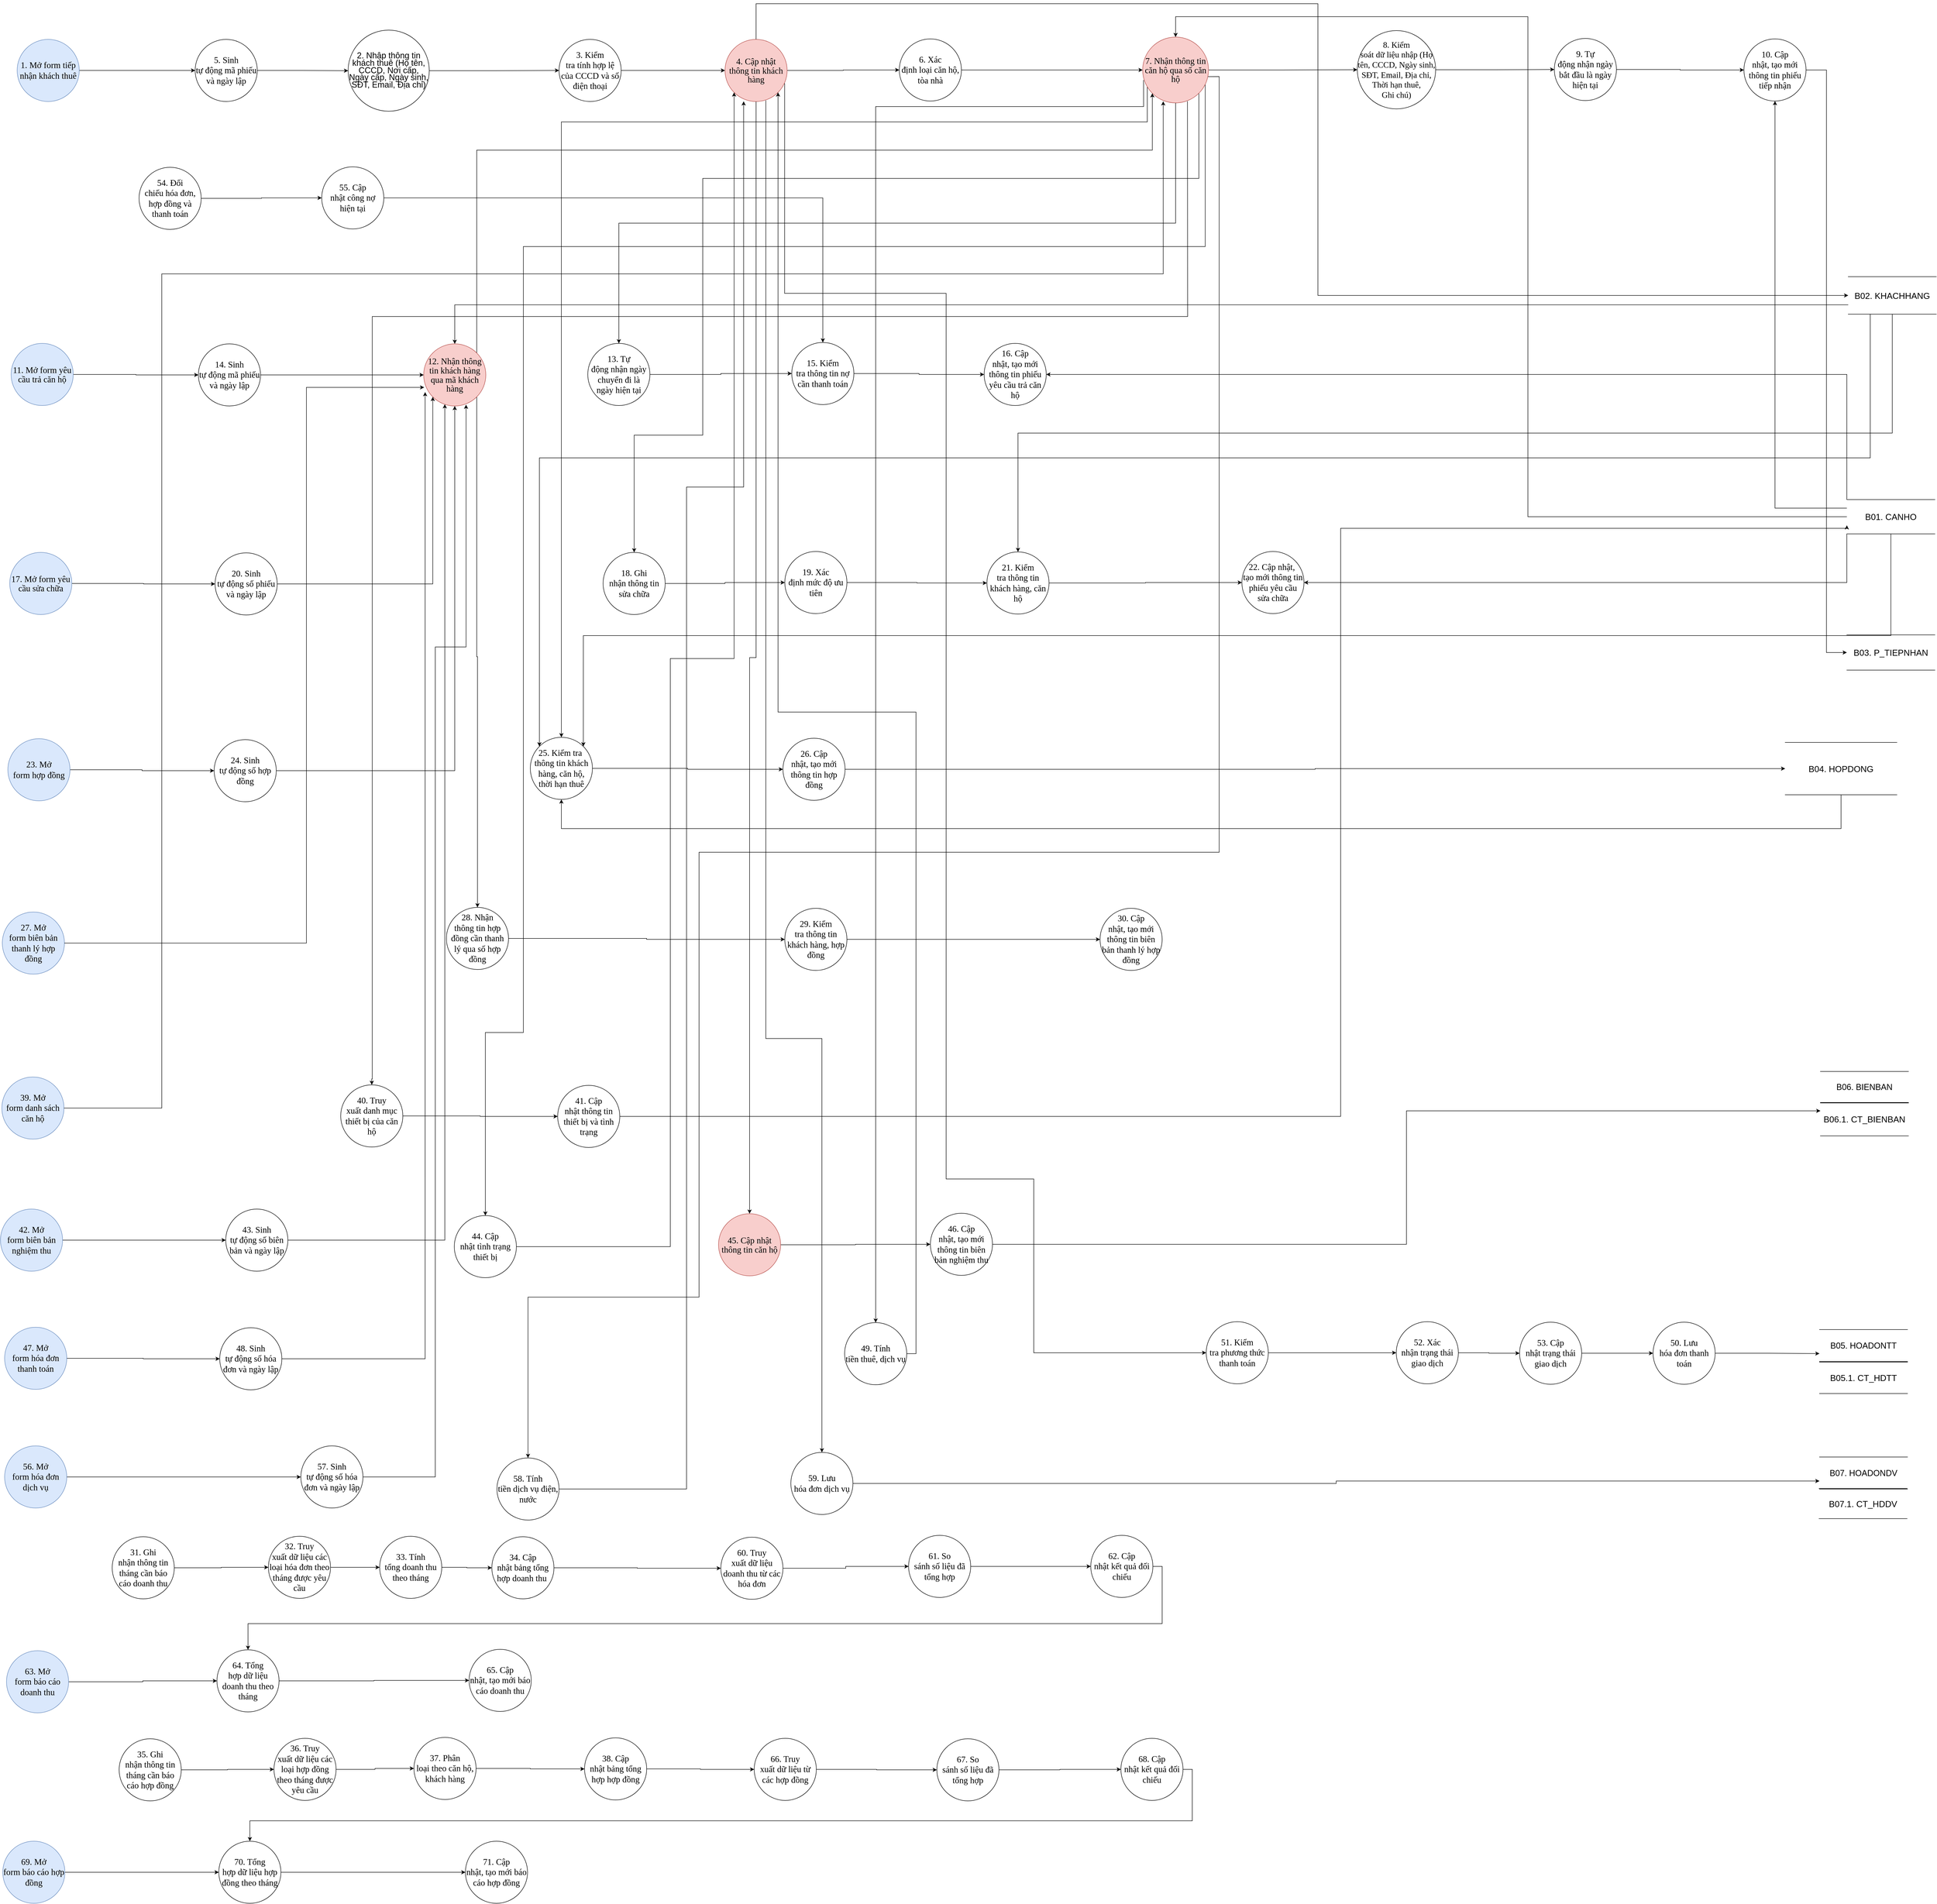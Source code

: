 <mxfile version="28.2.7">
  <diagram name="Trang-1" id="BNuc9Tho2VInWAJtmNCV">
    <mxGraphModel dx="2329" dy="1082" grid="1" gridSize="10" guides="1" tooltips="1" connect="1" arrows="1" fold="1" page="1" pageScale="1" pageWidth="827" pageHeight="1169" math="0" shadow="0">
      <root>
        <mxCell id="0" />
        <mxCell id="1" parent="0" />
        <mxCell id="1VUmnsQ3BvMP89mHqFCF-1" style="edgeStyle=orthogonalEdgeStyle;rounded=0;orthogonalLoop=1;jettySize=auto;html=1;exitX=1;exitY=0.5;exitDx=0;exitDy=0;entryX=0;entryY=0.5;entryDx=0;entryDy=0;" edge="1" parent="1" source="1VUmnsQ3BvMP89mHqFCF-2" target="1VUmnsQ3BvMP89mHqFCF-10">
          <mxGeometry relative="1" as="geometry" />
        </mxCell>
        <mxCell id="1VUmnsQ3BvMP89mHqFCF-2" value="&lt;span style=&quot;font-size:14.0pt;mso-bidi-font-size:11.0pt;&amp;lt;br/&amp;gt;line-height:105%;font-family:&amp;quot;Times New Roman&amp;quot;,serif;mso-fareast-font-family:&amp;lt;br/&amp;gt;Calibri;mso-fareast-theme-font:minor-latin;mso-bidi-theme-font:minor-bidi;&amp;lt;br/&amp;gt;mso-ansi-language:EN-US;mso-fareast-language:EN-US;mso-bidi-language:AR-SA&quot;&gt;1. Mở form tiếp nhận khách thuê&lt;/span&gt;" style="ellipse;whiteSpace=wrap;html=1;aspect=fixed;fillColor=#dae8fc;strokeColor=#6c8ebf;rounded=0;" vertex="1" parent="1">
          <mxGeometry x="266" y="237" width="134" height="134" as="geometry" />
        </mxCell>
        <mxCell id="1VUmnsQ3BvMP89mHqFCF-3" style="edgeStyle=orthogonalEdgeStyle;rounded=0;orthogonalLoop=1;jettySize=auto;html=1;exitX=1;exitY=0.5;exitDx=0;exitDy=0;entryX=0;entryY=0.5;entryDx=0;entryDy=0;" edge="1" parent="1" source="1VUmnsQ3BvMP89mHqFCF-8" target="1VUmnsQ3BvMP89mHqFCF-16">
          <mxGeometry relative="1" as="geometry" />
        </mxCell>
        <mxCell id="1VUmnsQ3BvMP89mHqFCF-4" style="edgeStyle=orthogonalEdgeStyle;rounded=0;orthogonalLoop=1;jettySize=auto;html=1;exitX=0.5;exitY=0;exitDx=0;exitDy=0;entryX=0;entryY=0.5;entryDx=0;entryDy=0;" edge="1" parent="1" source="1VUmnsQ3BvMP89mHqFCF-8" target="1VUmnsQ3BvMP89mHqFCF-154">
          <mxGeometry relative="1" as="geometry">
            <Array as="points">
              <mxPoint x="1860" y="160" />
              <mxPoint x="3072" y="160" />
              <mxPoint x="3072" y="789" />
            </Array>
          </mxGeometry>
        </mxCell>
        <mxCell id="1VUmnsQ3BvMP89mHqFCF-5" style="edgeStyle=orthogonalEdgeStyle;rounded=0;orthogonalLoop=1;jettySize=auto;html=1;exitX=0.5;exitY=1;exitDx=0;exitDy=0;entryX=0.5;entryY=0;entryDx=0;entryDy=0;" edge="1" parent="1" source="1VUmnsQ3BvMP89mHqFCF-8" target="1VUmnsQ3BvMP89mHqFCF-96">
          <mxGeometry relative="1" as="geometry" />
        </mxCell>
        <mxCell id="1VUmnsQ3BvMP89mHqFCF-6" style="edgeStyle=orthogonalEdgeStyle;rounded=0;orthogonalLoop=1;jettySize=auto;html=1;exitX=0.96;exitY=0.707;exitDx=0;exitDy=0;entryX=0;entryY=0.5;entryDx=0;entryDy=0;exitPerimeter=0;" edge="1" parent="1" source="1VUmnsQ3BvMP89mHqFCF-8" target="1VUmnsQ3BvMP89mHqFCF-107">
          <mxGeometry relative="1" as="geometry">
            <Array as="points">
              <mxPoint x="1922" y="785" />
              <mxPoint x="2270" y="785" />
              <mxPoint x="2270" y="2696" />
              <mxPoint x="2459" y="2696" />
              <mxPoint x="2459" y="3071" />
            </Array>
          </mxGeometry>
        </mxCell>
        <mxCell id="1VUmnsQ3BvMP89mHqFCF-7" style="edgeStyle=orthogonalEdgeStyle;rounded=0;orthogonalLoop=1;jettySize=auto;html=1;exitX=0.657;exitY=0.983;exitDx=0;exitDy=0;entryX=0.5;entryY=0;entryDx=0;entryDy=0;exitPerimeter=0;" edge="1" parent="1" source="1VUmnsQ3BvMP89mHqFCF-8" target="1VUmnsQ3BvMP89mHqFCF-122">
          <mxGeometry relative="1" as="geometry">
            <Array as="points">
              <mxPoint x="1881" y="2393" />
              <mxPoint x="2002" y="2393" />
            </Array>
          </mxGeometry>
        </mxCell>
        <mxCell id="1VUmnsQ3BvMP89mHqFCF-8" value="&lt;span style=&quot;font-size: 14pt; line-height: 105%; font-family: &amp;quot;Times New Roman&amp;quot;, serif;&quot;&gt;4. Cập nhật thông tin khách hàng&lt;/span&gt;" style="ellipse;whiteSpace=wrap;html=1;aspect=fixed;fillColor=#f8cecc;strokeColor=#b85450;rounded=0;" vertex="1" parent="1">
          <mxGeometry x="1793" y="237" width="134" height="134" as="geometry" />
        </mxCell>
        <mxCell id="1VUmnsQ3BvMP89mHqFCF-9" style="edgeStyle=orthogonalEdgeStyle;rounded=0;orthogonalLoop=1;jettySize=auto;html=1;exitX=1;exitY=0.5;exitDx=0;exitDy=0;entryX=0;entryY=0.5;entryDx=0;entryDy=0;" edge="1" parent="1" source="1VUmnsQ3BvMP89mHqFCF-10" target="1VUmnsQ3BvMP89mHqFCF-12">
          <mxGeometry relative="1" as="geometry" />
        </mxCell>
        <mxCell id="1VUmnsQ3BvMP89mHqFCF-10" value="&lt;span style=&quot;font-size:14.0pt;mso-bidi-font-size:11.0pt;&amp;lt;br/&amp;gt;line-height:105%;font-family:&amp;quot;Times New Roman&amp;quot;,serif;mso-fareast-font-family:&amp;lt;br/&amp;gt;Calibri;mso-fareast-theme-font:minor-latin;mso-bidi-theme-font:minor-bidi;&amp;lt;br/&amp;gt;mso-ansi-language:EN-US;mso-fareast-language:EN-US;mso-bidi-language:AR-SA&quot;&gt;5. Sinh&lt;br&gt;tự động mã phiếu và ngày lập&lt;/span&gt;" style="ellipse;whiteSpace=wrap;html=1;aspect=fixed;rounded=0;" vertex="1" parent="1">
          <mxGeometry x="650" y="237" width="134" height="134" as="geometry" />
        </mxCell>
        <mxCell id="1VUmnsQ3BvMP89mHqFCF-11" style="edgeStyle=orthogonalEdgeStyle;rounded=0;orthogonalLoop=1;jettySize=auto;html=1;exitX=1;exitY=0.5;exitDx=0;exitDy=0;entryX=0;entryY=0.5;entryDx=0;entryDy=0;" edge="1" parent="1" source="1VUmnsQ3BvMP89mHqFCF-12" target="1VUmnsQ3BvMP89mHqFCF-14">
          <mxGeometry relative="1" as="geometry" />
        </mxCell>
        <mxCell id="1VUmnsQ3BvMP89mHqFCF-12" value="&lt;p style=&quot;line-height:115%&quot; class=&quot;MsoNormal&quot;&gt;&lt;font style=&quot;font-size: 18px;&quot;&gt;2. Nhập thông tin khách thuê (Họ tên,&lt;br&gt;CCCD, Nơi cấp, Ngày cấp, Ngày sinh, SĐT, Email, Địa chỉ)&lt;/font&gt;&lt;/p&gt;" style="ellipse;whiteSpace=wrap;html=1;aspect=fixed;rounded=0;" vertex="1" parent="1">
          <mxGeometry x="980" y="217" width="175" height="175" as="geometry" />
        </mxCell>
        <mxCell id="1VUmnsQ3BvMP89mHqFCF-13" style="edgeStyle=orthogonalEdgeStyle;rounded=0;orthogonalLoop=1;jettySize=auto;html=1;exitX=1;exitY=0.5;exitDx=0;exitDy=0;entryX=0;entryY=0.5;entryDx=0;entryDy=0;" edge="1" parent="1" source="1VUmnsQ3BvMP89mHqFCF-14" target="1VUmnsQ3BvMP89mHqFCF-8">
          <mxGeometry relative="1" as="geometry" />
        </mxCell>
        <mxCell id="1VUmnsQ3BvMP89mHqFCF-14" value="&lt;span style=&quot;font-size:14.0pt;mso-bidi-font-size:11.0pt;&amp;lt;br/&amp;gt;line-height:105%;font-family:&amp;quot;Times New Roman&amp;quot;,serif;mso-fareast-font-family:&amp;lt;br/&amp;gt;Calibri;mso-fareast-theme-font:minor-latin;mso-bidi-theme-font:minor-bidi;&amp;lt;br/&amp;gt;mso-ansi-language:EN-US;mso-fareast-language:EN-US;mso-bidi-language:AR-SA&quot;&gt;3. Kiểm&lt;br&gt;tra tính hợp lệ của CCCD và số điện thoại&lt;/span&gt;" style="ellipse;whiteSpace=wrap;html=1;aspect=fixed;rounded=0;" vertex="1" parent="1">
          <mxGeometry x="1435" y="237" width="134" height="134" as="geometry" />
        </mxCell>
        <mxCell id="1VUmnsQ3BvMP89mHqFCF-15" style="edgeStyle=orthogonalEdgeStyle;rounded=0;orthogonalLoop=1;jettySize=auto;html=1;exitX=1;exitY=0.5;exitDx=0;exitDy=0;entryX=0;entryY=0.5;entryDx=0;entryDy=0;" edge="1" parent="1" source="1VUmnsQ3BvMP89mHqFCF-16" target="1VUmnsQ3BvMP89mHqFCF-25">
          <mxGeometry relative="1" as="geometry" />
        </mxCell>
        <mxCell id="1VUmnsQ3BvMP89mHqFCF-16" value="&lt;span style=&quot;font-size:14.0pt;mso-bidi-font-size:11.0pt;&amp;lt;br/&amp;gt;line-height:105%;font-family:&amp;quot;Times New Roman&amp;quot;,serif;mso-fareast-font-family:&amp;lt;br/&amp;gt;Calibri;mso-fareast-theme-font:minor-latin;mso-bidi-theme-font:minor-bidi;&amp;lt;br/&amp;gt;mso-ansi-language:EN-US;mso-fareast-language:EN-US;mso-bidi-language:AR-SA&quot;&gt;6. Xác&lt;br&gt;định loại căn hộ, tòa nhà&lt;/span&gt;" style="ellipse;whiteSpace=wrap;html=1;aspect=fixed;rounded=0;" vertex="1" parent="1">
          <mxGeometry x="2169" y="236" width="134" height="134" as="geometry" />
        </mxCell>
        <mxCell id="1VUmnsQ3BvMP89mHqFCF-17" style="edgeStyle=orthogonalEdgeStyle;rounded=0;orthogonalLoop=1;jettySize=auto;html=1;exitX=1;exitY=0.5;exitDx=0;exitDy=0;entryX=0;entryY=0.5;entryDx=0;entryDy=0;" edge="1" parent="1" source="1VUmnsQ3BvMP89mHqFCF-25" target="1VUmnsQ3BvMP89mHqFCF-27">
          <mxGeometry relative="1" as="geometry" />
        </mxCell>
        <mxCell id="1VUmnsQ3BvMP89mHqFCF-18" style="edgeStyle=orthogonalEdgeStyle;rounded=0;orthogonalLoop=1;jettySize=auto;html=1;exitX=1;exitY=1;exitDx=0;exitDy=0;entryX=0.5;entryY=0;entryDx=0;entryDy=0;" edge="1" parent="1" source="1VUmnsQ3BvMP89mHqFCF-25" target="1VUmnsQ3BvMP89mHqFCF-47">
          <mxGeometry relative="1" as="geometry">
            <Array as="points">
              <mxPoint x="2815" y="537" />
              <mxPoint x="1745" y="537" />
              <mxPoint x="1745" y="1091" />
              <mxPoint x="1597" y="1091" />
            </Array>
          </mxGeometry>
        </mxCell>
        <mxCell id="1VUmnsQ3BvMP89mHqFCF-19" style="edgeStyle=orthogonalEdgeStyle;rounded=0;orthogonalLoop=1;jettySize=auto;html=1;exitX=0.5;exitY=1;exitDx=0;exitDy=0;entryX=0.5;entryY=0;entryDx=0;entryDy=0;" edge="1" parent="1" source="1VUmnsQ3BvMP89mHqFCF-25" target="1VUmnsQ3BvMP89mHqFCF-38">
          <mxGeometry relative="1" as="geometry" />
        </mxCell>
        <mxCell id="1VUmnsQ3BvMP89mHqFCF-20" style="edgeStyle=orthogonalEdgeStyle;rounded=0;orthogonalLoop=1;jettySize=auto;html=1;entryX=0.5;entryY=0;entryDx=0;entryDy=0;" edge="1" parent="1" source="1VUmnsQ3BvMP89mHqFCF-25" target="1VUmnsQ3BvMP89mHqFCF-60">
          <mxGeometry relative="1" as="geometry">
            <Array as="points">
              <mxPoint x="2704" y="415" />
              <mxPoint x="1440" y="415" />
            </Array>
          </mxGeometry>
        </mxCell>
        <mxCell id="1VUmnsQ3BvMP89mHqFCF-21" style="edgeStyle=orthogonalEdgeStyle;rounded=0;orthogonalLoop=1;jettySize=auto;html=1;exitX=0.68;exitY=0.975;exitDx=0;exitDy=0;entryX=0.5;entryY=0;entryDx=0;entryDy=0;exitPerimeter=0;" edge="1" parent="1" source="1VUmnsQ3BvMP89mHqFCF-25" target="1VUmnsQ3BvMP89mHqFCF-87">
          <mxGeometry relative="1" as="geometry">
            <mxPoint x="933" y="2398" as="targetPoint" />
            <Array as="points">
              <mxPoint x="2791" y="391" />
              <mxPoint x="2791" y="835" />
              <mxPoint x="1032" y="835" />
              <mxPoint x="1032" y="2480" />
              <mxPoint x="1031" y="2480" />
            </Array>
          </mxGeometry>
        </mxCell>
        <mxCell id="1VUmnsQ3BvMP89mHqFCF-22" style="edgeStyle=orthogonalEdgeStyle;rounded=0;orthogonalLoop=1;jettySize=auto;html=1;exitX=0.95;exitY=0.711;exitDx=0;exitDy=0;entryX=0.5;entryY=0;entryDx=0;entryDy=0;exitPerimeter=0;" edge="1" parent="1" source="1VUmnsQ3BvMP89mHqFCF-25" target="1VUmnsQ3BvMP89mHqFCF-94">
          <mxGeometry relative="1" as="geometry">
            <Array as="points">
              <mxPoint x="2829" y="684" />
              <mxPoint x="1358" y="684" />
              <mxPoint x="1358" y="2380" />
              <mxPoint x="1276" y="2380" />
            </Array>
          </mxGeometry>
        </mxCell>
        <mxCell id="1VUmnsQ3BvMP89mHqFCF-23" style="edgeStyle=orthogonalEdgeStyle;rounded=0;orthogonalLoop=1;jettySize=auto;html=1;exitX=0.014;exitY=0.653;exitDx=0;exitDy=0;entryX=0.5;entryY=0;entryDx=0;entryDy=0;exitPerimeter=0;" edge="1" parent="1" source="1VUmnsQ3BvMP89mHqFCF-25" target="1VUmnsQ3BvMP89mHqFCF-103">
          <mxGeometry relative="1" as="geometry">
            <Array as="points">
              <mxPoint x="2696" y="382" />
              <mxPoint x="2118" y="382" />
            </Array>
          </mxGeometry>
        </mxCell>
        <mxCell id="1VUmnsQ3BvMP89mHqFCF-24" style="edgeStyle=orthogonalEdgeStyle;rounded=0;orthogonalLoop=1;jettySize=auto;html=1;exitX=0.992;exitY=0.601;exitDx=0;exitDy=0;entryX=0.5;entryY=0;entryDx=0;entryDy=0;exitPerimeter=0;" edge="1" parent="1" source="1VUmnsQ3BvMP89mHqFCF-25" target="1VUmnsQ3BvMP89mHqFCF-120">
          <mxGeometry relative="1" as="geometry">
            <Array as="points">
              <mxPoint x="2859" y="317" />
              <mxPoint x="2859" y="1991" />
              <mxPoint x="1737" y="1991" />
              <mxPoint x="1737" y="2951" />
              <mxPoint x="1368" y="2951" />
            </Array>
          </mxGeometry>
        </mxCell>
        <mxCell id="1VUmnsQ3BvMP89mHqFCF-25" value="&lt;span style=&quot;font-size: 14pt; line-height: 105%; font-family: &amp;quot;Times New Roman&amp;quot;, serif;&quot;&gt;&lt;font style=&quot;color: rgb(0, 0, 0);&quot;&gt;7. Nhận thông tin căn hộ qua số căn hộ&lt;/font&gt;&lt;/span&gt;" style="ellipse;whiteSpace=wrap;html=1;aspect=fixed;fillColor=#f8cecc;strokeColor=#b85450;rounded=0;" vertex="1" parent="1">
          <mxGeometry x="2694" y="232" width="142" height="142" as="geometry" />
        </mxCell>
        <mxCell id="1VUmnsQ3BvMP89mHqFCF-26" style="edgeStyle=orthogonalEdgeStyle;rounded=0;orthogonalLoop=1;jettySize=auto;html=1;exitX=1;exitY=0.5;exitDx=0;exitDy=0;entryX=0;entryY=0.5;entryDx=0;entryDy=0;" edge="1" parent="1" source="1VUmnsQ3BvMP89mHqFCF-27" target="1VUmnsQ3BvMP89mHqFCF-29">
          <mxGeometry relative="1" as="geometry" />
        </mxCell>
        <mxCell id="1VUmnsQ3BvMP89mHqFCF-27" value="&lt;span style=&quot;font-family: &amp;quot;Times New Roman&amp;quot;, serif;&quot;&gt;&lt;font style=&quot;font-size: 18px;&quot;&gt;8. Kiểm&lt;br&gt;soát dữ liệu nhập (Họ tên, CCCD, Ngày sinh, SĐT, Email, Địa chỉ, Thời hạn thuê,&lt;br&gt;Ghi chú)&lt;/font&gt;&lt;/span&gt;" style="ellipse;whiteSpace=wrap;html=1;aspect=fixed;rounded=0;" vertex="1" parent="1">
          <mxGeometry x="3157" y="218" width="169" height="169" as="geometry" />
        </mxCell>
        <mxCell id="1VUmnsQ3BvMP89mHqFCF-28" style="edgeStyle=orthogonalEdgeStyle;rounded=0;orthogonalLoop=1;jettySize=auto;html=1;exitX=1;exitY=0.5;exitDx=0;exitDy=0;entryX=0;entryY=0.5;entryDx=0;entryDy=0;" edge="1" parent="1" source="1VUmnsQ3BvMP89mHqFCF-29" target="1VUmnsQ3BvMP89mHqFCF-31">
          <mxGeometry relative="1" as="geometry" />
        </mxCell>
        <mxCell id="1VUmnsQ3BvMP89mHqFCF-29" value="&lt;span style=&quot;font-size:14.0pt;mso-bidi-font-size:11.0pt;&amp;lt;br/&amp;gt;line-height:105%;font-family:&amp;quot;Times New Roman&amp;quot;,serif;mso-fareast-font-family:&amp;lt;br/&amp;gt;Calibri;mso-fareast-theme-font:minor-latin;mso-bidi-theme-font:minor-bidi;&amp;lt;br/&amp;gt;mso-ansi-language:EN-US;mso-fareast-language:EN-US;mso-bidi-language:AR-SA&quot;&gt;9. Tự&lt;br&gt;động nhận ngày bắt đầu là ngày hiện tại&lt;/span&gt;" style="ellipse;whiteSpace=wrap;html=1;aspect=fixed;rounded=0;" vertex="1" parent="1">
          <mxGeometry x="3582" y="235" width="134" height="134" as="geometry" />
        </mxCell>
        <mxCell id="1VUmnsQ3BvMP89mHqFCF-30" style="edgeStyle=orthogonalEdgeStyle;rounded=0;orthogonalLoop=1;jettySize=auto;html=1;exitX=1;exitY=0.5;exitDx=0;exitDy=0;entryX=0;entryY=0.5;entryDx=0;entryDy=0;" edge="1" parent="1" source="1VUmnsQ3BvMP89mHqFCF-31" target="1VUmnsQ3BvMP89mHqFCF-155">
          <mxGeometry relative="1" as="geometry" />
        </mxCell>
        <mxCell id="1VUmnsQ3BvMP89mHqFCF-31" value="&lt;span style=&quot;font-size:14.0pt;mso-bidi-font-size:11.0pt;&amp;lt;br/&amp;gt;line-height:105%;font-family:&amp;quot;Times New Roman&amp;quot;,serif;mso-fareast-font-family:&amp;lt;br/&amp;gt;Calibri;mso-fareast-theme-font:minor-latin;mso-bidi-theme-font:minor-bidi;&amp;lt;br/&amp;gt;mso-ansi-language:EN-US;mso-fareast-language:EN-US;mso-bidi-language:AR-SA&quot;&gt;10. Cập&lt;br&gt;nhật, tạo mới thông tin phiếu tiếp nhận&lt;/span&gt;" style="ellipse;whiteSpace=wrap;html=1;aspect=fixed;rounded=0;" vertex="1" parent="1">
          <mxGeometry x="3991" y="236" width="134" height="134" as="geometry" />
        </mxCell>
        <mxCell id="1VUmnsQ3BvMP89mHqFCF-32" style="edgeStyle=orthogonalEdgeStyle;rounded=0;orthogonalLoop=1;jettySize=auto;html=1;exitX=1;exitY=0.5;exitDx=0;exitDy=0;entryX=0;entryY=0.5;entryDx=0;entryDy=0;" edge="1" parent="1" source="1VUmnsQ3BvMP89mHqFCF-33" target="1VUmnsQ3BvMP89mHqFCF-40">
          <mxGeometry relative="1" as="geometry" />
        </mxCell>
        <mxCell id="1VUmnsQ3BvMP89mHqFCF-33" value="&lt;span style=&quot;font-size: 14pt; line-height: 105%; font-family: &amp;quot;Times New Roman&amp;quot;, serif;&quot;&gt;&lt;font style=&quot;color: rgb(0, 0, 0);&quot;&gt;11. Mở form yêu cầu trả căn hộ&lt;/font&gt;&lt;/span&gt;" style="ellipse;whiteSpace=wrap;html=1;aspect=fixed;fillColor=#dae8fc;strokeColor=#6c8ebf;rounded=0;" vertex="1" parent="1">
          <mxGeometry x="253" y="893" width="134" height="134" as="geometry" />
        </mxCell>
        <mxCell id="1VUmnsQ3BvMP89mHqFCF-34" style="edgeStyle=orthogonalEdgeStyle;rounded=0;orthogonalLoop=1;jettySize=auto;html=1;exitX=1;exitY=0;exitDx=0;exitDy=0;entryX=0;entryY=1;entryDx=0;entryDy=0;" edge="1" parent="1" source="1VUmnsQ3BvMP89mHqFCF-36" target="1VUmnsQ3BvMP89mHqFCF-25">
          <mxGeometry relative="1" as="geometry">
            <Array as="points">
              <mxPoint x="1258" y="476" />
              <mxPoint x="2715" y="476" />
            </Array>
          </mxGeometry>
        </mxCell>
        <mxCell id="1VUmnsQ3BvMP89mHqFCF-35" style="edgeStyle=orthogonalEdgeStyle;rounded=0;orthogonalLoop=1;jettySize=auto;html=1;exitX=1;exitY=1;exitDx=0;exitDy=0;entryX=0.5;entryY=0;entryDx=0;entryDy=0;" edge="1" parent="1" source="1VUmnsQ3BvMP89mHqFCF-36" target="1VUmnsQ3BvMP89mHqFCF-65">
          <mxGeometry relative="1" as="geometry" />
        </mxCell>
        <mxCell id="1VUmnsQ3BvMP89mHqFCF-36" value="&lt;span style=&quot;font-size: 14pt; line-height: 105%; font-family: &amp;quot;Times New Roman&amp;quot;, serif;&quot;&gt;&lt;font style=&quot;color: rgb(0, 0, 0);&quot;&gt;12. Nhận thông tin khách hàng qua mã khách hàng&lt;/font&gt;&lt;/span&gt;" style="ellipse;whiteSpace=wrap;html=1;aspect=fixed;fillColor=#f8cecc;strokeColor=#b85450;rounded=0;" vertex="1" parent="1">
          <mxGeometry x="1143" y="894" width="134" height="134" as="geometry" />
        </mxCell>
        <mxCell id="1VUmnsQ3BvMP89mHqFCF-37" style="edgeStyle=orthogonalEdgeStyle;rounded=0;orthogonalLoop=1;jettySize=auto;html=1;exitX=1;exitY=0.5;exitDx=0;exitDy=0;entryX=0;entryY=0.5;entryDx=0;entryDy=0;" edge="1" parent="1" source="1VUmnsQ3BvMP89mHqFCF-38" target="1VUmnsQ3BvMP89mHqFCF-42">
          <mxGeometry relative="1" as="geometry" />
        </mxCell>
        <mxCell id="1VUmnsQ3BvMP89mHqFCF-38" value="&lt;span style=&quot;font-size:14.0pt;mso-bidi-font-size:11.0pt;&amp;lt;br/&amp;gt;line-height:105%;font-family:&amp;quot;Times New Roman&amp;quot;,serif;mso-fareast-font-family:&amp;lt;br/&amp;gt;Calibri;mso-fareast-theme-font:minor-latin;mso-bidi-theme-font:minor-bidi;&amp;lt;br/&amp;gt;mso-ansi-language:EN-US;mso-fareast-language:EN-US;mso-bidi-language:AR-SA&quot;&gt;13. Tự&lt;br&gt;động nhận ngày chuyển đi là ngày hiện tại&lt;/span&gt;" style="ellipse;whiteSpace=wrap;html=1;aspect=fixed;rounded=0;" vertex="1" parent="1">
          <mxGeometry x="1497" y="893" width="134" height="134" as="geometry" />
        </mxCell>
        <mxCell id="1VUmnsQ3BvMP89mHqFCF-39" style="edgeStyle=orthogonalEdgeStyle;rounded=0;orthogonalLoop=1;jettySize=auto;html=1;exitX=1;exitY=0.5;exitDx=0;exitDy=0;entryX=0;entryY=0.5;entryDx=0;entryDy=0;" edge="1" parent="1" source="1VUmnsQ3BvMP89mHqFCF-40" target="1VUmnsQ3BvMP89mHqFCF-36">
          <mxGeometry relative="1" as="geometry" />
        </mxCell>
        <mxCell id="1VUmnsQ3BvMP89mHqFCF-40" value="&lt;span style=&quot;font-size:14.0pt;mso-bidi-font-size:11.0pt;&amp;lt;br/&amp;gt;line-height:105%;font-family:&amp;quot;Times New Roman&amp;quot;,serif;mso-fareast-font-family:&amp;lt;br/&amp;gt;Calibri;mso-fareast-theme-font:minor-latin;mso-bidi-theme-font:minor-bidi;&amp;lt;br/&amp;gt;mso-ansi-language:EN-US;mso-fareast-language:EN-US;mso-bidi-language:AR-SA&quot;&gt;14. Sinh&lt;br&gt;tự động mã phiếu và ngày lập&lt;/span&gt;" style="ellipse;whiteSpace=wrap;html=1;aspect=fixed;rounded=0;" vertex="1" parent="1">
          <mxGeometry x="657" y="894" width="134" height="134" as="geometry" />
        </mxCell>
        <mxCell id="1VUmnsQ3BvMP89mHqFCF-41" style="edgeStyle=orthogonalEdgeStyle;rounded=0;orthogonalLoop=1;jettySize=auto;html=1;exitX=1;exitY=0.5;exitDx=0;exitDy=0;entryX=0;entryY=0.5;entryDx=0;entryDy=0;" edge="1" parent="1" source="1VUmnsQ3BvMP89mHqFCF-42" target="1VUmnsQ3BvMP89mHqFCF-43">
          <mxGeometry relative="1" as="geometry" />
        </mxCell>
        <mxCell id="1VUmnsQ3BvMP89mHqFCF-42" value="&lt;span style=&quot;font-size:14.0pt;mso-bidi-font-size:11.0pt;&amp;lt;br/&amp;gt;line-height:105%;font-family:&amp;quot;Times New Roman&amp;quot;,serif;mso-fareast-font-family:&amp;lt;br/&amp;gt;Calibri;mso-fareast-theme-font:minor-latin;mso-bidi-theme-font:minor-bidi;&amp;lt;br/&amp;gt;mso-ansi-language:EN-US;mso-fareast-language:EN-US;mso-bidi-language:AR-SA&quot;&gt;15. Kiểm&lt;br&gt;tra thông tin nợ cần thanh toán&lt;/span&gt;" style="ellipse;whiteSpace=wrap;html=1;aspect=fixed;rounded=0;" vertex="1" parent="1">
          <mxGeometry x="1937" y="891" width="134" height="134" as="geometry" />
        </mxCell>
        <mxCell id="1VUmnsQ3BvMP89mHqFCF-43" value="&lt;span style=&quot;font-size:14.0pt;mso-bidi-font-size:11.0pt;&amp;lt;br/&amp;gt;line-height:105%;font-family:&amp;quot;Times New Roman&amp;quot;,serif;mso-fareast-font-family:&amp;lt;br/&amp;gt;Calibri;mso-fareast-theme-font:minor-latin;mso-bidi-theme-font:minor-bidi;&amp;lt;br/&amp;gt;mso-ansi-language:EN-US;mso-fareast-language:EN-US;mso-bidi-language:AR-SA&quot;&gt;16. Cập&lt;br&gt;nhật, tạo mới thông tin phiếu yêu cầu trả căn hộ&lt;/span&gt;" style="ellipse;whiteSpace=wrap;html=1;aspect=fixed;rounded=0;" vertex="1" parent="1">
          <mxGeometry x="2352" y="893" width="134" height="134" as="geometry" />
        </mxCell>
        <mxCell id="1VUmnsQ3BvMP89mHqFCF-44" style="edgeStyle=orthogonalEdgeStyle;rounded=0;orthogonalLoop=1;jettySize=auto;html=1;exitX=1;exitY=0.5;exitDx=0;exitDy=0;" edge="1" parent="1" source="1VUmnsQ3BvMP89mHqFCF-45" target="1VUmnsQ3BvMP89mHqFCF-51">
          <mxGeometry relative="1" as="geometry" />
        </mxCell>
        <mxCell id="1VUmnsQ3BvMP89mHqFCF-45" value="&lt;span style=&quot;font-size: 14pt; line-height: 105%; font-family: &amp;quot;Times New Roman&amp;quot;, serif;&quot;&gt;&lt;font style=&quot;color: rgb(0, 0, 0);&quot;&gt;17. Mở form yêu cầu sửa chữa&lt;/font&gt;&lt;/span&gt;" style="ellipse;whiteSpace=wrap;html=1;aspect=fixed;fillColor=#dae8fc;strokeColor=#6c8ebf;rounded=0;" vertex="1" parent="1">
          <mxGeometry x="250" y="1344" width="134" height="134" as="geometry" />
        </mxCell>
        <mxCell id="1VUmnsQ3BvMP89mHqFCF-46" style="edgeStyle=orthogonalEdgeStyle;rounded=0;orthogonalLoop=1;jettySize=auto;html=1;exitX=1;exitY=0.5;exitDx=0;exitDy=0;entryX=0;entryY=0.5;entryDx=0;entryDy=0;" edge="1" parent="1" source="1VUmnsQ3BvMP89mHqFCF-47" target="1VUmnsQ3BvMP89mHqFCF-49">
          <mxGeometry relative="1" as="geometry" />
        </mxCell>
        <mxCell id="1VUmnsQ3BvMP89mHqFCF-47" value="&lt;span style=&quot;font-size:14.0pt;mso-bidi-font-size:11.0pt;&amp;lt;br/&amp;gt;line-height:105%;font-family:&amp;quot;Times New Roman&amp;quot;,serif;mso-fareast-font-family:&amp;lt;br/&amp;gt;Calibri;mso-fareast-theme-font:minor-latin;mso-bidi-theme-font:minor-bidi;&amp;lt;br/&amp;gt;mso-ansi-language:EN-US;mso-fareast-language:EN-US;mso-bidi-language:AR-SA&quot;&gt;18. Ghi&lt;br&gt;nhận thông tin sửa chữa&lt;/span&gt;" style="ellipse;whiteSpace=wrap;html=1;aspect=fixed;rounded=0;" vertex="1" parent="1">
          <mxGeometry x="1530" y="1344" width="134" height="134" as="geometry" />
        </mxCell>
        <mxCell id="1VUmnsQ3BvMP89mHqFCF-48" style="edgeStyle=orthogonalEdgeStyle;rounded=0;orthogonalLoop=1;jettySize=auto;html=1;exitX=1;exitY=0.5;exitDx=0;exitDy=0;entryX=0;entryY=0.5;entryDx=0;entryDy=0;" edge="1" parent="1" source="1VUmnsQ3BvMP89mHqFCF-49" target="1VUmnsQ3BvMP89mHqFCF-53">
          <mxGeometry relative="1" as="geometry" />
        </mxCell>
        <mxCell id="1VUmnsQ3BvMP89mHqFCF-49" value="&lt;span style=&quot;font-size:14.0pt;mso-bidi-font-size:11.0pt;&amp;lt;br/&amp;gt;line-height:105%;font-family:&amp;quot;Times New Roman&amp;quot;,serif;mso-fareast-font-family:&amp;lt;br/&amp;gt;Calibri;mso-fareast-theme-font:minor-latin;mso-bidi-theme-font:minor-bidi;&amp;lt;br/&amp;gt;mso-ansi-language:EN-US;mso-fareast-language:EN-US;mso-bidi-language:AR-SA&quot;&gt;19. Xác&lt;br&gt;định mức độ ưu tiên&lt;/span&gt;" style="ellipse;whiteSpace=wrap;html=1;aspect=fixed;rounded=0;" vertex="1" parent="1">
          <mxGeometry x="1922" y="1342" width="134" height="134" as="geometry" />
        </mxCell>
        <mxCell id="1VUmnsQ3BvMP89mHqFCF-50" style="edgeStyle=orthogonalEdgeStyle;rounded=0;orthogonalLoop=1;jettySize=auto;html=1;exitX=1;exitY=0.5;exitDx=0;exitDy=0;entryX=0;entryY=1;entryDx=0;entryDy=0;" edge="1" parent="1" source="1VUmnsQ3BvMP89mHqFCF-51" target="1VUmnsQ3BvMP89mHqFCF-36">
          <mxGeometry relative="1" as="geometry" />
        </mxCell>
        <mxCell id="1VUmnsQ3BvMP89mHqFCF-51" value="&lt;span style=&quot;font-size:14.0pt;mso-bidi-font-size:11.0pt;&amp;lt;br/&amp;gt;line-height:105%;font-family:&amp;quot;Times New Roman&amp;quot;,serif;mso-fareast-font-family:&amp;lt;br/&amp;gt;Calibri;mso-fareast-theme-font:minor-latin;mso-bidi-theme-font:minor-bidi;&amp;lt;br/&amp;gt;mso-ansi-language:EN-US;mso-fareast-language:EN-US;mso-bidi-language:AR-SA&quot;&gt;20. Sinh&lt;br&gt;tự động số phiếu và ngày lập&lt;/span&gt;" style="ellipse;whiteSpace=wrap;html=1;aspect=fixed;rounded=0;" vertex="1" parent="1">
          <mxGeometry x="693" y="1345" width="134" height="134" as="geometry" />
        </mxCell>
        <mxCell id="1VUmnsQ3BvMP89mHqFCF-52" style="edgeStyle=orthogonalEdgeStyle;rounded=0;orthogonalLoop=1;jettySize=auto;html=1;exitX=1;exitY=0.5;exitDx=0;exitDy=0;entryX=0;entryY=0.5;entryDx=0;entryDy=0;" edge="1" parent="1" source="1VUmnsQ3BvMP89mHqFCF-53" target="1VUmnsQ3BvMP89mHqFCF-54">
          <mxGeometry relative="1" as="geometry" />
        </mxCell>
        <mxCell id="1VUmnsQ3BvMP89mHqFCF-53" value="&lt;span style=&quot;font-size:14.0pt;mso-bidi-font-size:11.0pt;&amp;lt;br/&amp;gt;line-height:105%;font-family:&amp;quot;Times New Roman&amp;quot;,serif;mso-fareast-font-family:&amp;lt;br/&amp;gt;Calibri;mso-fareast-theme-font:minor-latin;mso-bidi-theme-font:minor-bidi;&amp;lt;br/&amp;gt;mso-ansi-language:EN-US;mso-fareast-language:EN-US;mso-bidi-language:AR-SA&quot;&gt;21. Kiểm&lt;br&gt;tra thông tin khách hàng, căn hộ&lt;/span&gt;" style="ellipse;whiteSpace=wrap;html=1;aspect=fixed;rounded=0;" vertex="1" parent="1">
          <mxGeometry x="2358" y="1343" width="134" height="134" as="geometry" />
        </mxCell>
        <mxCell id="1VUmnsQ3BvMP89mHqFCF-54" value="&lt;span style=&quot;font-size:14.0pt;mso-bidi-font-size:11.0pt;&amp;lt;br/&amp;gt;line-height:105%;font-family:&amp;quot;Times New Roman&amp;quot;,serif;mso-fareast-font-family:&amp;lt;br/&amp;gt;Calibri;mso-fareast-theme-font:minor-latin;mso-bidi-theme-font:minor-bidi;&amp;lt;br/&amp;gt;mso-ansi-language:EN-US;mso-fareast-language:EN-US;mso-bidi-language:AR-SA&quot;&gt;22. Cập nhật,&amp;nbsp;&lt;/span&gt;&lt;div&gt;&lt;span style=&quot;font-size:14.0pt;mso-bidi-font-size:11.0pt;&amp;lt;br/&amp;gt;line-height:105%;font-family:&amp;quot;Times New Roman&amp;quot;,serif;mso-fareast-font-family:&amp;lt;br/&amp;gt;Calibri;mso-fareast-theme-font:minor-latin;mso-bidi-theme-font:minor-bidi;&amp;lt;br/&amp;gt;mso-ansi-language:EN-US;mso-fareast-language:EN-US;mso-bidi-language:AR-SA&quot;&gt;tạo mới thông tin phiếu yêu cầu sửa chữa&lt;/span&gt;&lt;/div&gt;" style="ellipse;whiteSpace=wrap;html=1;aspect=fixed;rounded=0;" vertex="1" parent="1">
          <mxGeometry x="2908" y="1342" width="134" height="134" as="geometry" />
        </mxCell>
        <mxCell id="1VUmnsQ3BvMP89mHqFCF-55" style="edgeStyle=orthogonalEdgeStyle;rounded=0;orthogonalLoop=1;jettySize=auto;html=1;exitX=1;exitY=0.5;exitDx=0;exitDy=0;entryX=0;entryY=0.5;entryDx=0;entryDy=0;" edge="1" parent="1" source="1VUmnsQ3BvMP89mHqFCF-56" target="1VUmnsQ3BvMP89mHqFCF-58">
          <mxGeometry relative="1" as="geometry" />
        </mxCell>
        <mxCell id="1VUmnsQ3BvMP89mHqFCF-56" value="&lt;span style=&quot;font-size:14.0pt;mso-bidi-font-size:11.0pt;&amp;lt;br/&amp;gt;line-height:105%;font-family:&amp;quot;Times New Roman&amp;quot;,serif;mso-fareast-font-family:&amp;lt;br/&amp;gt;Calibri;mso-fareast-theme-font:minor-latin;mso-bidi-theme-font:minor-bidi;&amp;lt;br/&amp;gt;mso-ansi-language:EN-US;mso-fareast-language:EN-US;mso-bidi-language:AR-SA&quot;&gt;23. Mở&lt;br&gt;form hợp đồng&lt;/span&gt;" style="ellipse;whiteSpace=wrap;html=1;aspect=fixed;fillColor=#dae8fc;strokeColor=#6c8ebf;rounded=0;" vertex="1" parent="1">
          <mxGeometry x="246" y="1746" width="134" height="134" as="geometry" />
        </mxCell>
        <mxCell id="1VUmnsQ3BvMP89mHqFCF-57" style="edgeStyle=orthogonalEdgeStyle;rounded=0;orthogonalLoop=1;jettySize=auto;html=1;exitX=1;exitY=0.5;exitDx=0;exitDy=0;entryX=0.5;entryY=1;entryDx=0;entryDy=0;" edge="1" parent="1" source="1VUmnsQ3BvMP89mHqFCF-58" target="1VUmnsQ3BvMP89mHqFCF-36">
          <mxGeometry relative="1" as="geometry" />
        </mxCell>
        <mxCell id="1VUmnsQ3BvMP89mHqFCF-58" value="&lt;span style=&quot;font-size:14.0pt;mso-bidi-font-size:11.0pt;&amp;lt;br/&amp;gt;line-height:105%;font-family:&amp;quot;Times New Roman&amp;quot;,serif;mso-fareast-font-family:&amp;lt;br/&amp;gt;Calibri;mso-fareast-theme-font:minor-latin;mso-bidi-theme-font:minor-bidi;&amp;lt;br/&amp;gt;mso-ansi-language:EN-US;mso-fareast-language:EN-US;mso-bidi-language:AR-SA&quot;&gt;24. Sinh&lt;br&gt;tự động số hợp đồng&lt;/span&gt;" style="ellipse;whiteSpace=wrap;html=1;aspect=fixed;rounded=0;" vertex="1" parent="1">
          <mxGeometry x="691" y="1748" width="134" height="134" as="geometry" />
        </mxCell>
        <mxCell id="1VUmnsQ3BvMP89mHqFCF-59" style="edgeStyle=orthogonalEdgeStyle;rounded=0;orthogonalLoop=1;jettySize=auto;html=1;exitX=1;exitY=0.5;exitDx=0;exitDy=0;entryX=0;entryY=0.5;entryDx=0;entryDy=0;" edge="1" parent="1" source="1VUmnsQ3BvMP89mHqFCF-60" target="1VUmnsQ3BvMP89mHqFCF-62">
          <mxGeometry relative="1" as="geometry" />
        </mxCell>
        <mxCell id="1VUmnsQ3BvMP89mHqFCF-60" value="&lt;span style=&quot;font-size:14.0pt;mso-bidi-font-size:11.0pt;&amp;lt;br/&amp;gt;line-height:105%;font-family:&amp;quot;Times New Roman&amp;quot;,serif;mso-fareast-font-family:&amp;lt;br/&amp;gt;Calibri;mso-fareast-theme-font:minor-latin;mso-bidi-theme-font:minor-bidi;&amp;lt;br/&amp;gt;mso-ansi-language:EN-US;mso-fareast-language:EN-US;mso-bidi-language:AR-SA&quot;&gt;25. Kiểm tra&amp;nbsp;&lt;/span&gt;&lt;div&gt;&lt;span style=&quot;font-size:14.0pt;mso-bidi-font-size:11.0pt;&amp;lt;br/&amp;gt;line-height:105%;font-family:&amp;quot;Times New Roman&amp;quot;,serif;mso-fareast-font-family:&amp;lt;br/&amp;gt;Calibri;mso-fareast-theme-font:minor-latin;mso-bidi-theme-font:minor-bidi;&amp;lt;br/&amp;gt;mso-ansi-language:EN-US;mso-fareast-language:EN-US;mso-bidi-language:AR-SA&quot;&gt;thông tin khách hàng, căn hộ, thời hạn thuê&lt;/span&gt;&lt;/div&gt;" style="ellipse;whiteSpace=wrap;html=1;aspect=fixed;rounded=0;" vertex="1" parent="1">
          <mxGeometry x="1373" y="1743" width="134" height="134" as="geometry" />
        </mxCell>
        <mxCell id="1VUmnsQ3BvMP89mHqFCF-61" style="edgeStyle=orthogonalEdgeStyle;rounded=0;orthogonalLoop=1;jettySize=auto;html=1;exitX=1;exitY=0.5;exitDx=0;exitDy=0;entryX=0;entryY=0.5;entryDx=0;entryDy=0;" edge="1" parent="1" source="1VUmnsQ3BvMP89mHqFCF-62" target="1VUmnsQ3BvMP89mHqFCF-160">
          <mxGeometry relative="1" as="geometry" />
        </mxCell>
        <mxCell id="1VUmnsQ3BvMP89mHqFCF-62" value="&lt;span style=&quot;font-size:14.0pt;mso-bidi-font-size:11.0pt;&amp;lt;br/&amp;gt;line-height:105%;font-family:&amp;quot;Times New Roman&amp;quot;,serif;mso-fareast-font-family:&amp;lt;br/&amp;gt;Calibri;mso-fareast-theme-font:minor-latin;mso-bidi-theme-font:minor-bidi;&amp;lt;br/&amp;gt;mso-ansi-language:EN-US;mso-fareast-language:EN-US;mso-bidi-language:AR-SA&quot;&gt;26. Cập&lt;br&gt;nhật, tạo mới thông tin hợp đồng&lt;/span&gt;" style="ellipse;whiteSpace=wrap;html=1;aspect=fixed;rounded=0;" vertex="1" parent="1">
          <mxGeometry x="1918" y="1745" width="134" height="134" as="geometry" />
        </mxCell>
        <mxCell id="1VUmnsQ3BvMP89mHqFCF-63" value="&lt;span style=&quot;font-size:14.0pt;mso-bidi-font-size:11.0pt;&amp;lt;br/&amp;gt;line-height:105%;font-family:&amp;quot;Times New Roman&amp;quot;,serif;mso-fareast-font-family:&amp;lt;br/&amp;gt;Calibri;mso-fareast-theme-font:minor-latin;mso-bidi-theme-font:minor-bidi;&amp;lt;br/&amp;gt;mso-ansi-language:EN-US;mso-fareast-language:EN-US;mso-bidi-language:AR-SA&quot;&gt;27. Mở&lt;br&gt;form biên bản thanh lý hợp đồng&lt;/span&gt;" style="ellipse;whiteSpace=wrap;html=1;aspect=fixed;fillColor=#dae8fc;strokeColor=#6c8ebf;rounded=0;" vertex="1" parent="1">
          <mxGeometry x="234" y="2120" width="134" height="134" as="geometry" />
        </mxCell>
        <mxCell id="1VUmnsQ3BvMP89mHqFCF-64" style="edgeStyle=orthogonalEdgeStyle;rounded=0;orthogonalLoop=1;jettySize=auto;html=1;exitX=1;exitY=0.5;exitDx=0;exitDy=0;entryX=0;entryY=0.5;entryDx=0;entryDy=0;" edge="1" parent="1" source="1VUmnsQ3BvMP89mHqFCF-65" target="1VUmnsQ3BvMP89mHqFCF-67">
          <mxGeometry relative="1" as="geometry" />
        </mxCell>
        <mxCell id="1VUmnsQ3BvMP89mHqFCF-65" value="&lt;span style=&quot;font-size:14.0pt;mso-bidi-font-size:11.0pt;&amp;lt;br/&amp;gt;line-height:105%;font-family:&amp;quot;Times New Roman&amp;quot;,serif;mso-fareast-font-family:&amp;lt;br/&amp;gt;Calibri;mso-fareast-theme-font:minor-latin;mso-bidi-theme-font:minor-bidi;&amp;lt;br/&amp;gt;mso-ansi-language:EN-US;mso-fareast-language:EN-US;mso-bidi-language:AR-SA&quot;&gt;28. Nhận&lt;br&gt;thông tin hợp đồng cần thanh lý qua số hợp đồng&lt;/span&gt;" style="ellipse;whiteSpace=wrap;html=1;aspect=fixed;rounded=0;" vertex="1" parent="1">
          <mxGeometry x="1192" y="2110" width="134" height="134" as="geometry" />
        </mxCell>
        <mxCell id="1VUmnsQ3BvMP89mHqFCF-66" style="edgeStyle=orthogonalEdgeStyle;rounded=0;orthogonalLoop=1;jettySize=auto;html=1;exitX=1;exitY=0.5;exitDx=0;exitDy=0;entryX=0;entryY=0.5;entryDx=0;entryDy=0;" edge="1" parent="1" source="1VUmnsQ3BvMP89mHqFCF-67" target="1VUmnsQ3BvMP89mHqFCF-68">
          <mxGeometry relative="1" as="geometry" />
        </mxCell>
        <mxCell id="1VUmnsQ3BvMP89mHqFCF-67" value="&lt;span style=&quot;font-size:14.0pt;mso-bidi-font-size:11.0pt;&amp;lt;br/&amp;gt;line-height:105%;font-family:&amp;quot;Times New Roman&amp;quot;,serif;mso-fareast-font-family:&amp;lt;br/&amp;gt;Calibri;mso-fareast-theme-font:minor-latin;mso-bidi-theme-font:minor-bidi;&amp;lt;br/&amp;gt;mso-ansi-language:EN-US;mso-fareast-language:EN-US;mso-bidi-language:AR-SA&quot;&gt;29. Kiểm&lt;br&gt;tra thông tin khách hàng, hợp đồng&lt;/span&gt;" style="ellipse;whiteSpace=wrap;html=1;aspect=fixed;rounded=0;" vertex="1" parent="1">
          <mxGeometry x="1922" y="2112" width="134" height="134" as="geometry" />
        </mxCell>
        <mxCell id="1VUmnsQ3BvMP89mHqFCF-68" value="&lt;span style=&quot;font-size:14.0pt;mso-bidi-font-size:11.0pt;&amp;lt;br/&amp;gt;line-height:105%;font-family:&amp;quot;Times New Roman&amp;quot;,serif;mso-fareast-font-family:&amp;lt;br/&amp;gt;Calibri;mso-fareast-theme-font:minor-latin;mso-bidi-theme-font:minor-bidi;&amp;lt;br/&amp;gt;mso-ansi-language:EN-US;mso-fareast-language:EN-US;mso-bidi-language:AR-SA&quot;&gt;30. Cập&lt;br&gt;nhật, tạo mới thông tin biên bản thanh lý hợp đồng&lt;/span&gt;" style="ellipse;whiteSpace=wrap;html=1;aspect=fixed;rounded=0;" vertex="1" parent="1">
          <mxGeometry x="2602" y="2112" width="134" height="134" as="geometry" />
        </mxCell>
        <mxCell id="1VUmnsQ3BvMP89mHqFCF-69" style="edgeStyle=orthogonalEdgeStyle;rounded=0;orthogonalLoop=1;jettySize=auto;html=1;exitX=1;exitY=0.5;exitDx=0;exitDy=0;entryX=0;entryY=0.5;entryDx=0;entryDy=0;" edge="1" parent="1" source="1VUmnsQ3BvMP89mHqFCF-70" target="1VUmnsQ3BvMP89mHqFCF-72">
          <mxGeometry relative="1" as="geometry" />
        </mxCell>
        <mxCell id="1VUmnsQ3BvMP89mHqFCF-70" value="&lt;span style=&quot;font-size:14.0pt;mso-bidi-font-size:11.0pt;&amp;lt;br/&amp;gt;line-height:105%;font-family:&amp;quot;Times New Roman&amp;quot;,serif;mso-fareast-font-family:&amp;lt;br/&amp;gt;Calibri;mso-fareast-theme-font:minor-latin;mso-bidi-theme-font:minor-bidi;&amp;lt;br/&amp;gt;mso-ansi-language:EN-US;mso-fareast-language:EN-US;mso-bidi-language:AR-SA&quot;&gt;32. Truy&lt;br&gt;xuất dữ liệu các loại hóa đơn theo tháng được yêu cầu&lt;/span&gt;" style="ellipse;whiteSpace=wrap;html=1;aspect=fixed;rounded=0;" vertex="1" parent="1">
          <mxGeometry x="808" y="3467" width="134" height="134" as="geometry" />
        </mxCell>
        <mxCell id="1VUmnsQ3BvMP89mHqFCF-71" style="edgeStyle=orthogonalEdgeStyle;rounded=0;orthogonalLoop=1;jettySize=auto;html=1;exitX=1;exitY=0.5;exitDx=0;exitDy=0;entryX=0;entryY=0.5;entryDx=0;entryDy=0;" edge="1" parent="1" source="1VUmnsQ3BvMP89mHqFCF-72" target="1VUmnsQ3BvMP89mHqFCF-76">
          <mxGeometry relative="1" as="geometry" />
        </mxCell>
        <mxCell id="1VUmnsQ3BvMP89mHqFCF-72" value="&lt;span style=&quot;font-size:14.0pt;mso-bidi-font-size:11.0pt;&amp;lt;br/&amp;gt;line-height:105%;font-family:&amp;quot;Times New Roman&amp;quot;,serif;mso-fareast-font-family:&amp;lt;br/&amp;gt;Calibri;mso-fareast-theme-font:minor-latin;mso-bidi-theme-font:minor-bidi;&amp;lt;br/&amp;gt;mso-ansi-language:EN-US;mso-fareast-language:EN-US;mso-bidi-language:AR-SA&quot;&gt;33. Tính&lt;br&gt;tổng doanh thu theo tháng&lt;/span&gt;" style="ellipse;whiteSpace=wrap;html=1;aspect=fixed;rounded=0;" vertex="1" parent="1">
          <mxGeometry x="1048" y="3467" width="134" height="134" as="geometry" />
        </mxCell>
        <mxCell id="1VUmnsQ3BvMP89mHqFCF-73" style="edgeStyle=orthogonalEdgeStyle;rounded=0;orthogonalLoop=1;jettySize=auto;html=1;exitX=1;exitY=0.5;exitDx=0;exitDy=0;entryX=0;entryY=0.5;entryDx=0;entryDy=0;" edge="1" parent="1" source="1VUmnsQ3BvMP89mHqFCF-74" target="1VUmnsQ3BvMP89mHqFCF-70">
          <mxGeometry relative="1" as="geometry" />
        </mxCell>
        <mxCell id="1VUmnsQ3BvMP89mHqFCF-74" value="&lt;span style=&quot;font-size:14.0pt;mso-bidi-font-size:11.0pt;&amp;lt;br/&amp;gt;line-height:105%;font-family:&amp;quot;Times New Roman&amp;quot;,serif;mso-fareast-font-family:&amp;lt;br/&amp;gt;Calibri;mso-fareast-theme-font:minor-latin;mso-bidi-theme-font:minor-bidi;&amp;lt;br/&amp;gt;mso-ansi-language:EN-US;mso-fareast-language:EN-US;mso-bidi-language:AR-SA&quot;&gt;31. Ghi&lt;br&gt;nhận thông tin tháng cần báo cáo doanh thu&lt;/span&gt;" style="ellipse;whiteSpace=wrap;html=1;aspect=fixed;rounded=0;" vertex="1" parent="1">
          <mxGeometry x="471" y="3468" width="134" height="134" as="geometry" />
        </mxCell>
        <mxCell id="1VUmnsQ3BvMP89mHqFCF-75" style="edgeStyle=orthogonalEdgeStyle;rounded=0;orthogonalLoop=1;jettySize=auto;html=1;exitX=1;exitY=0.5;exitDx=0;exitDy=0;entryX=0;entryY=0.5;entryDx=0;entryDy=0;" edge="1" parent="1" source="1VUmnsQ3BvMP89mHqFCF-76" target="1VUmnsQ3BvMP89mHqFCF-124">
          <mxGeometry relative="1" as="geometry" />
        </mxCell>
        <mxCell id="1VUmnsQ3BvMP89mHqFCF-76" value="&lt;span style=&quot;font-size:14.0pt;mso-bidi-font-size:11.0pt;&amp;lt;br/&amp;gt;line-height:105%;font-family:&amp;quot;Times New Roman&amp;quot;,serif;mso-fareast-font-family:&amp;lt;br/&amp;gt;Calibri;mso-fareast-theme-font:minor-latin;mso-bidi-theme-font:minor-bidi;&amp;lt;br/&amp;gt;mso-ansi-language:EN-US;mso-fareast-language:EN-US;mso-bidi-language:AR-SA&quot;&gt;34. Cập&lt;br&gt;nhật bảng tổng hợp doanh thu&amp;nbsp;&lt;/span&gt;" style="ellipse;whiteSpace=wrap;html=1;aspect=fixed;rounded=0;" vertex="1" parent="1">
          <mxGeometry x="1290" y="3468" width="134" height="134" as="geometry" />
        </mxCell>
        <mxCell id="1VUmnsQ3BvMP89mHqFCF-77" style="edgeStyle=orthogonalEdgeStyle;rounded=0;orthogonalLoop=1;jettySize=auto;html=1;exitX=1;exitY=0.5;exitDx=0;exitDy=0;entryX=0;entryY=0.5;entryDx=0;entryDy=0;" edge="1" parent="1" source="1VUmnsQ3BvMP89mHqFCF-78" target="1VUmnsQ3BvMP89mHqFCF-80">
          <mxGeometry relative="1" as="geometry" />
        </mxCell>
        <mxCell id="1VUmnsQ3BvMP89mHqFCF-78" value="&lt;span style=&quot;font-size:14.0pt;mso-bidi-font-size:11.0pt;&amp;lt;br/&amp;gt;line-height:105%;font-family:&amp;quot;Times New Roman&amp;quot;,serif;mso-fareast-font-family:&amp;lt;br/&amp;gt;Calibri;mso-fareast-theme-font:minor-latin;mso-bidi-theme-font:minor-bidi;&amp;lt;br/&amp;gt;mso-ansi-language:EN-US;mso-fareast-language:EN-US;mso-bidi-language:AR-SA&quot;&gt;35. Ghi&lt;br&gt;nhận thông tin tháng cần báo cáo hợp đồng&lt;/span&gt;" style="ellipse;whiteSpace=wrap;html=1;aspect=fixed;rounded=0;" vertex="1" parent="1">
          <mxGeometry x="486" y="3904" width="134" height="134" as="geometry" />
        </mxCell>
        <mxCell id="1VUmnsQ3BvMP89mHqFCF-79" style="edgeStyle=orthogonalEdgeStyle;rounded=0;orthogonalLoop=1;jettySize=auto;html=1;exitX=1;exitY=0.5;exitDx=0;exitDy=0;entryX=0;entryY=0.5;entryDx=0;entryDy=0;" edge="1" parent="1" source="1VUmnsQ3BvMP89mHqFCF-80" target="1VUmnsQ3BvMP89mHqFCF-82">
          <mxGeometry relative="1" as="geometry" />
        </mxCell>
        <mxCell id="1VUmnsQ3BvMP89mHqFCF-80" value="&lt;span style=&quot;font-size:14.0pt;mso-bidi-font-size:11.0pt;&amp;lt;br/&amp;gt;line-height:105%;font-family:&amp;quot;Times New Roman&amp;quot;,serif;mso-fareast-font-family:&amp;lt;br/&amp;gt;Calibri;mso-fareast-theme-font:minor-latin;mso-bidi-theme-font:minor-bidi;&amp;lt;br/&amp;gt;mso-ansi-language:EN-US;mso-fareast-language:EN-US;mso-bidi-language:AR-SA&quot;&gt;36. Truy&lt;br&gt;xuất dữ liệu các loại hợp đồng theo tháng được yêu cầu&lt;/span&gt;" style="ellipse;whiteSpace=wrap;html=1;aspect=fixed;rounded=0;" vertex="1" parent="1">
          <mxGeometry x="820" y="3903" width="134" height="134" as="geometry" />
        </mxCell>
        <mxCell id="1VUmnsQ3BvMP89mHqFCF-81" style="edgeStyle=orthogonalEdgeStyle;rounded=0;orthogonalLoop=1;jettySize=auto;html=1;exitX=1;exitY=0.5;exitDx=0;exitDy=0;entryX=0;entryY=0.5;entryDx=0;entryDy=0;" edge="1" parent="1" source="1VUmnsQ3BvMP89mHqFCF-82" target="1VUmnsQ3BvMP89mHqFCF-84">
          <mxGeometry relative="1" as="geometry" />
        </mxCell>
        <mxCell id="1VUmnsQ3BvMP89mHqFCF-82" value="&lt;span style=&quot;font-size:14.0pt;mso-bidi-font-size:11.0pt;&amp;lt;br/&amp;gt;line-height:105%;font-family:&amp;quot;Times New Roman&amp;quot;,serif;mso-fareast-font-family:&amp;lt;br/&amp;gt;Calibri;mso-fareast-theme-font:minor-latin;mso-bidi-theme-font:minor-bidi;&amp;lt;br/&amp;gt;mso-ansi-language:EN-US;mso-fareast-language:EN-US;mso-bidi-language:AR-SA&quot;&gt;37. Phân&lt;br&gt;loại theo căn hộ, khách hàng&lt;/span&gt;" style="ellipse;whiteSpace=wrap;html=1;aspect=fixed;rounded=0;" vertex="1" parent="1">
          <mxGeometry x="1122" y="3901" width="134" height="134" as="geometry" />
        </mxCell>
        <mxCell id="1VUmnsQ3BvMP89mHqFCF-83" style="edgeStyle=orthogonalEdgeStyle;rounded=0;orthogonalLoop=1;jettySize=auto;html=1;exitX=1;exitY=0.5;exitDx=0;exitDy=0;entryX=0;entryY=0.5;entryDx=0;entryDy=0;" edge="1" parent="1" source="1VUmnsQ3BvMP89mHqFCF-84" target="1VUmnsQ3BvMP89mHqFCF-135">
          <mxGeometry relative="1" as="geometry" />
        </mxCell>
        <mxCell id="1VUmnsQ3BvMP89mHqFCF-84" value="&lt;span style=&quot;font-size:14.0pt;mso-bidi-font-size:11.0pt;&amp;lt;br/&amp;gt;line-height:105%;font-family:&amp;quot;Times New Roman&amp;quot;,serif;mso-fareast-font-family:&amp;lt;br/&amp;gt;Calibri;mso-fareast-theme-font:minor-latin;mso-bidi-theme-font:minor-bidi;&amp;lt;br/&amp;gt;mso-ansi-language:EN-US;mso-fareast-language:EN-US;mso-bidi-language:AR-SA&quot;&gt;38. Cập&lt;br&gt;nhật bảng tổng hợp hợp đồng&lt;/span&gt;" style="ellipse;whiteSpace=wrap;html=1;aspect=fixed;rounded=0;" vertex="1" parent="1">
          <mxGeometry x="1490" y="3902" width="134" height="134" as="geometry" />
        </mxCell>
        <mxCell id="1VUmnsQ3BvMP89mHqFCF-85" value="&lt;span style=&quot;font-size:14.0pt;mso-bidi-font-size:11.0pt;&amp;lt;br/&amp;gt;line-height:105%;font-family:&amp;quot;Times New Roman&amp;quot;,serif;mso-fareast-font-family:&amp;lt;br/&amp;gt;Calibri;mso-fareast-theme-font:minor-latin;mso-bidi-theme-font:minor-bidi;&amp;lt;br/&amp;gt;mso-ansi-language:EN-US;mso-fareast-language:EN-US;mso-bidi-language:AR-SA&quot;&gt;39. Mở&lt;br&gt;form danh sách căn hộ&lt;/span&gt;" style="ellipse;whiteSpace=wrap;html=1;aspect=fixed;fillColor=#dae8fc;strokeColor=#6c8ebf;rounded=0;" vertex="1" parent="1">
          <mxGeometry x="233" y="2476" width="134" height="134" as="geometry" />
        </mxCell>
        <mxCell id="1VUmnsQ3BvMP89mHqFCF-86" style="edgeStyle=orthogonalEdgeStyle;rounded=0;orthogonalLoop=1;jettySize=auto;html=1;exitX=1;exitY=0.5;exitDx=0;exitDy=0;entryX=0;entryY=0.5;entryDx=0;entryDy=0;" edge="1" parent="1" source="1VUmnsQ3BvMP89mHqFCF-87" target="1VUmnsQ3BvMP89mHqFCF-89">
          <mxGeometry relative="1" as="geometry" />
        </mxCell>
        <mxCell id="1VUmnsQ3BvMP89mHqFCF-87" value="&lt;span style=&quot;font-size:14.0pt;mso-bidi-font-size:11.0pt;&amp;lt;br/&amp;gt;line-height:105%;font-family:&amp;quot;Times New Roman&amp;quot;,serif;mso-fareast-font-family:&amp;lt;br/&amp;gt;Calibri;mso-fareast-theme-font:minor-latin;mso-bidi-theme-font:minor-bidi;&amp;lt;br/&amp;gt;mso-ansi-language:EN-US;mso-fareast-language:EN-US;mso-bidi-language:AR-SA&quot;&gt;40. Truy&lt;br&gt;xuất danh mục thiết bị của căn hộ&lt;/span&gt;" style="ellipse;whiteSpace=wrap;html=1;aspect=fixed;rounded=0;" vertex="1" parent="1">
          <mxGeometry x="964" y="2493" width="134" height="134" as="geometry" />
        </mxCell>
        <mxCell id="1VUmnsQ3BvMP89mHqFCF-88" style="edgeStyle=orthogonalEdgeStyle;rounded=0;orthogonalLoop=1;jettySize=auto;html=1;exitX=1;exitY=0.5;exitDx=0;exitDy=0;entryX=0;entryY=0.75;entryDx=0;entryDy=0;" edge="1" parent="1" source="1VUmnsQ3BvMP89mHqFCF-89" target="1VUmnsQ3BvMP89mHqFCF-150">
          <mxGeometry relative="1" as="geometry">
            <Array as="points">
              <mxPoint x="3121" y="2561" />
              <mxPoint x="3121" y="1292" />
              <mxPoint x="4213" y="1292" />
            </Array>
          </mxGeometry>
        </mxCell>
        <mxCell id="1VUmnsQ3BvMP89mHqFCF-89" value="&lt;span style=&quot;font-size:14.0pt;mso-bidi-font-size:11.0pt;&amp;lt;br/&amp;gt;line-height:105%;font-family:&amp;quot;Times New Roman&amp;quot;,serif;mso-fareast-font-family:&amp;lt;br/&amp;gt;Calibri;mso-fareast-theme-font:minor-latin;mso-bidi-theme-font:minor-bidi;&amp;lt;br/&amp;gt;mso-ansi-language:EN-US;mso-fareast-language:EN-US;mso-bidi-language:AR-SA&quot;&gt;41. Cập&lt;br&gt;nhật thông tin thiết bị và tình trạng&lt;/span&gt;" style="ellipse;whiteSpace=wrap;html=1;aspect=fixed;rounded=0;" vertex="1" parent="1">
          <mxGeometry x="1432" y="2494" width="134" height="134" as="geometry" />
        </mxCell>
        <mxCell id="1VUmnsQ3BvMP89mHqFCF-90" style="edgeStyle=orthogonalEdgeStyle;rounded=0;orthogonalLoop=1;jettySize=auto;html=1;exitX=1;exitY=0.5;exitDx=0;exitDy=0;entryX=0;entryY=0.5;entryDx=0;entryDy=0;" edge="1" parent="1" source="1VUmnsQ3BvMP89mHqFCF-91" target="1VUmnsQ3BvMP89mHqFCF-92">
          <mxGeometry relative="1" as="geometry" />
        </mxCell>
        <mxCell id="1VUmnsQ3BvMP89mHqFCF-91" value="&lt;span style=&quot;font-size:14.0pt;mso-bidi-font-size:11.0pt;&amp;lt;br/&amp;gt;line-height:105%;font-family:&amp;quot;Times New Roman&amp;quot;,serif;mso-fareast-font-family:&amp;lt;br/&amp;gt;Calibri;mso-fareast-theme-font:minor-latin;mso-bidi-theme-font:minor-bidi;&amp;lt;br/&amp;gt;mso-ansi-language:EN-US;mso-fareast-language:EN-US;mso-bidi-language:AR-SA&quot;&gt;42. Mở&lt;br&gt;form biên bản nghiệm thu&lt;/span&gt;" style="ellipse;whiteSpace=wrap;html=1;aspect=fixed;fillColor=#dae8fc;strokeColor=#6c8ebf;rounded=0;" vertex="1" parent="1">
          <mxGeometry x="230" y="2761" width="134" height="134" as="geometry" />
        </mxCell>
        <mxCell id="1VUmnsQ3BvMP89mHqFCF-92" value="&lt;span style=&quot;font-size:14.0pt;mso-bidi-font-size:11.0pt;&amp;lt;br/&amp;gt;line-height:105%;font-family:&amp;quot;Times New Roman&amp;quot;,serif;mso-fareast-font-family:&amp;lt;br/&amp;gt;Calibri;mso-fareast-theme-font:minor-latin;mso-bidi-theme-font:minor-bidi;&amp;lt;br/&amp;gt;mso-ansi-language:EN-US;mso-fareast-language:EN-US;mso-bidi-language:AR-SA&quot;&gt;43. Sinh&lt;br&gt;tự động số biên bản và ngày lập&lt;/span&gt;" style="ellipse;whiteSpace=wrap;html=1;aspect=fixed;rounded=0;" vertex="1" parent="1">
          <mxGeometry x="716" y="2761" width="134" height="134" as="geometry" />
        </mxCell>
        <mxCell id="1VUmnsQ3BvMP89mHqFCF-93" style="edgeStyle=orthogonalEdgeStyle;rounded=0;orthogonalLoop=1;jettySize=auto;html=1;exitX=1;exitY=0.5;exitDx=0;exitDy=0;entryX=0;entryY=1;entryDx=0;entryDy=0;" edge="1" parent="1" source="1VUmnsQ3BvMP89mHqFCF-94" target="1VUmnsQ3BvMP89mHqFCF-8">
          <mxGeometry relative="1" as="geometry">
            <mxPoint x="1860" y="381" as="targetPoint" />
            <Array as="points">
              <mxPoint x="1675" y="2842" />
              <mxPoint x="1675" y="1573" />
              <mxPoint x="1813" y="1573" />
            </Array>
          </mxGeometry>
        </mxCell>
        <mxCell id="1VUmnsQ3BvMP89mHqFCF-94" value="&lt;span style=&quot;font-size:14.0pt;mso-bidi-font-size:11.0pt;&amp;lt;br/&amp;gt;line-height:105%;font-family:&amp;quot;Times New Roman&amp;quot;,serif;mso-fareast-font-family:&amp;lt;br/&amp;gt;Calibri;mso-fareast-theme-font:minor-latin;mso-bidi-theme-font:minor-bidi;&amp;lt;br/&amp;gt;mso-ansi-language:EN-US;mso-fareast-language:EN-US;mso-bidi-language:AR-SA&quot;&gt;44. Cập&lt;br&gt;nhật tình trạng thiết bị&lt;/span&gt;" style="ellipse;whiteSpace=wrap;html=1;aspect=fixed;rounded=0;" vertex="1" parent="1">
          <mxGeometry x="1209" y="2775" width="134" height="134" as="geometry" />
        </mxCell>
        <mxCell id="1VUmnsQ3BvMP89mHqFCF-95" style="edgeStyle=orthogonalEdgeStyle;rounded=0;orthogonalLoop=1;jettySize=auto;html=1;exitX=1;exitY=0.5;exitDx=0;exitDy=0;entryX=0;entryY=0.5;entryDx=0;entryDy=0;" edge="1" parent="1" source="1VUmnsQ3BvMP89mHqFCF-96" target="1VUmnsQ3BvMP89mHqFCF-98">
          <mxGeometry relative="1" as="geometry" />
        </mxCell>
        <mxCell id="1VUmnsQ3BvMP89mHqFCF-96" value="&lt;span style=&quot;font-size: 14pt; line-height: 105%; font-family: &amp;quot;Times New Roman&amp;quot;, serif;&quot;&gt;&lt;font style=&quot;color: rgb(0, 0, 0);&quot;&gt;45. Cập nhật thông tin căn hộ&lt;/font&gt;&lt;/span&gt;" style="ellipse;whiteSpace=wrap;html=1;aspect=fixed;fillColor=#f8cecc;strokeColor=#b85450;rounded=0;" vertex="1" parent="1">
          <mxGeometry x="1779" y="2771" width="134" height="134" as="geometry" />
        </mxCell>
        <mxCell id="1VUmnsQ3BvMP89mHqFCF-97" style="edgeStyle=orthogonalEdgeStyle;rounded=0;orthogonalLoop=1;jettySize=auto;html=1;exitX=1;exitY=0.5;exitDx=0;exitDy=0;entryX=0;entryY=0.25;entryDx=0;entryDy=0;" edge="1" parent="1" source="1VUmnsQ3BvMP89mHqFCF-98" target="1VUmnsQ3BvMP89mHqFCF-161">
          <mxGeometry relative="1" as="geometry">
            <mxPoint x="3770.063" y="2555.0" as="targetPoint" />
          </mxGeometry>
        </mxCell>
        <mxCell id="1VUmnsQ3BvMP89mHqFCF-98" value="&lt;span style=&quot;font-size:14.0pt;mso-bidi-font-size:11.0pt;&amp;lt;br/&amp;gt;line-height:105%;font-family:&amp;quot;Times New Roman&amp;quot;,serif;mso-fareast-font-family:&amp;lt;br/&amp;gt;Calibri;mso-fareast-theme-font:minor-latin;mso-bidi-theme-font:minor-bidi;&amp;lt;br/&amp;gt;mso-ansi-language:EN-US;mso-fareast-language:EN-US;mso-bidi-language:AR-SA&quot;&gt;46. Cập&lt;br&gt;nhật, tạo mới thông tin biên bản nghiệm thu&lt;/span&gt;" style="ellipse;whiteSpace=wrap;html=1;aspect=fixed;rounded=0;" vertex="1" parent="1">
          <mxGeometry x="2236" y="2770" width="134" height="134" as="geometry" />
        </mxCell>
        <mxCell id="1VUmnsQ3BvMP89mHqFCF-99" style="edgeStyle=orthogonalEdgeStyle;rounded=0;orthogonalLoop=1;jettySize=auto;html=1;exitX=1;exitY=0.5;exitDx=0;exitDy=0;entryX=0;entryY=0.5;entryDx=0;entryDy=0;" edge="1" parent="1" source="1VUmnsQ3BvMP89mHqFCF-100" target="1VUmnsQ3BvMP89mHqFCF-101">
          <mxGeometry relative="1" as="geometry" />
        </mxCell>
        <mxCell id="1VUmnsQ3BvMP89mHqFCF-100" value="&lt;span style=&quot;font-size:14.0pt;mso-bidi-font-size:11.0pt;&amp;lt;br/&amp;gt;line-height:105%;font-family:&amp;quot;Times New Roman&amp;quot;,serif;mso-fareast-font-family:&amp;lt;br/&amp;gt;Calibri;mso-fareast-theme-font:minor-latin;mso-bidi-theme-font:minor-bidi;&amp;lt;br/&amp;gt;mso-ansi-language:EN-US;mso-fareast-language:EN-US;mso-bidi-language:AR-SA&quot;&gt;47. Mở&lt;br&gt;form hóa đơn thanh toán&lt;/span&gt;" style="ellipse;whiteSpace=wrap;html=1;aspect=fixed;fillColor=#dae8fc;strokeColor=#6c8ebf;rounded=0;" vertex="1" parent="1">
          <mxGeometry x="239" y="3016" width="134" height="134" as="geometry" />
        </mxCell>
        <mxCell id="1VUmnsQ3BvMP89mHqFCF-101" value="&lt;span style=&quot;font-size:14.0pt;mso-bidi-font-size:11.0pt;&amp;lt;br/&amp;gt;line-height:105%;font-family:&amp;quot;Times New Roman&amp;quot;,serif;mso-fareast-font-family:&amp;lt;br/&amp;gt;Calibri;mso-fareast-theme-font:minor-latin;mso-bidi-theme-font:minor-bidi;&amp;lt;br/&amp;gt;mso-ansi-language:EN-US;mso-fareast-language:EN-US;mso-bidi-language:AR-SA&quot;&gt;48. Sinh&lt;br&gt;tự động số hóa đơn và ngày lập&lt;/span&gt;" style="ellipse;whiteSpace=wrap;html=1;aspect=fixed;rounded=0;" vertex="1" parent="1">
          <mxGeometry x="703" y="3017" width="134" height="134" as="geometry" />
        </mxCell>
        <mxCell id="1VUmnsQ3BvMP89mHqFCF-102" style="edgeStyle=orthogonalEdgeStyle;rounded=0;orthogonalLoop=1;jettySize=auto;html=1;exitX=1;exitY=0.5;exitDx=0;exitDy=0;entryX=1;entryY=1;entryDx=0;entryDy=0;" edge="1" parent="1" source="1VUmnsQ3BvMP89mHqFCF-103" target="1VUmnsQ3BvMP89mHqFCF-8">
          <mxGeometry relative="1" as="geometry" />
        </mxCell>
        <mxCell id="1VUmnsQ3BvMP89mHqFCF-103" value="&lt;span style=&quot;font-size:14.0pt;mso-bidi-font-size:11.0pt;&amp;lt;br/&amp;gt;line-height:105%;font-family:&amp;quot;Times New Roman&amp;quot;,serif;mso-fareast-font-family:&amp;lt;br/&amp;gt;Calibri;mso-fareast-theme-font:minor-latin;mso-bidi-theme-font:minor-bidi;&amp;lt;br/&amp;gt;mso-ansi-language:EN-US;mso-fareast-language:EN-US;mso-bidi-language:AR-SA&quot;&gt;49. Tính&lt;br&gt;tiền thuê, dịch vụ&lt;/span&gt;" style="ellipse;whiteSpace=wrap;html=1;aspect=fixed;rounded=0;" vertex="1" parent="1">
          <mxGeometry x="2051" y="3006" width="134" height="134" as="geometry" />
        </mxCell>
        <mxCell id="1VUmnsQ3BvMP89mHqFCF-104" style="edgeStyle=orthogonalEdgeStyle;rounded=0;orthogonalLoop=1;jettySize=auto;html=1;exitX=1;exitY=0.5;exitDx=0;exitDy=0;entryX=0;entryY=0.75;entryDx=0;entryDy=0;" edge="1" parent="1" source="1VUmnsQ3BvMP89mHqFCF-105" target="1VUmnsQ3BvMP89mHqFCF-158">
          <mxGeometry relative="1" as="geometry" />
        </mxCell>
        <mxCell id="1VUmnsQ3BvMP89mHqFCF-105" value="&lt;span style=&quot;font-size:14.0pt;mso-bidi-font-size:11.0pt;&amp;lt;br/&amp;gt;line-height:105%;font-family:&amp;quot;Times New Roman&amp;quot;,serif;mso-fareast-font-family:&amp;lt;br/&amp;gt;Calibri;mso-fareast-theme-font:minor-latin;mso-bidi-theme-font:minor-bidi;&amp;lt;br/&amp;gt;mso-ansi-language:EN-US;mso-fareast-language:EN-US;mso-bidi-language:AR-SA&quot;&gt;50. Lưu&lt;br&gt;hóa đơn thanh toán&lt;/span&gt;" style="ellipse;whiteSpace=wrap;html=1;aspect=fixed;rounded=0;" vertex="1" parent="1">
          <mxGeometry x="3795" y="3005" width="134" height="134" as="geometry" />
        </mxCell>
        <mxCell id="1VUmnsQ3BvMP89mHqFCF-106" style="edgeStyle=orthogonalEdgeStyle;rounded=0;orthogonalLoop=1;jettySize=auto;html=1;exitX=1;exitY=0.5;exitDx=0;exitDy=0;entryX=0;entryY=0.5;entryDx=0;entryDy=0;" edge="1" parent="1" source="1VUmnsQ3BvMP89mHqFCF-107" target="1VUmnsQ3BvMP89mHqFCF-109">
          <mxGeometry relative="1" as="geometry" />
        </mxCell>
        <mxCell id="1VUmnsQ3BvMP89mHqFCF-107" value="&lt;span style=&quot;font-size:14.0pt;mso-bidi-font-size:11.0pt;&amp;lt;br/&amp;gt;line-height:105%;font-family:&amp;quot;Times New Roman&amp;quot;,serif;mso-fareast-font-family:&amp;lt;br/&amp;gt;Calibri;mso-fareast-theme-font:minor-latin;mso-bidi-theme-font:minor-bidi;&amp;lt;br/&amp;gt;mso-ansi-language:EN-US;mso-fareast-language:EN-US;mso-bidi-language:AR-SA&quot;&gt;51. Kiểm&lt;br&gt;tra phương thức thanh toán&lt;/span&gt;" style="ellipse;whiteSpace=wrap;html=1;aspect=fixed;rounded=0;" vertex="1" parent="1">
          <mxGeometry x="2831" y="3004" width="134" height="134" as="geometry" />
        </mxCell>
        <mxCell id="1VUmnsQ3BvMP89mHqFCF-108" style="edgeStyle=orthogonalEdgeStyle;rounded=0;orthogonalLoop=1;jettySize=auto;html=1;exitX=1;exitY=0.5;exitDx=0;exitDy=0;entryX=0;entryY=0.5;entryDx=0;entryDy=0;" edge="1" parent="1" source="1VUmnsQ3BvMP89mHqFCF-109" target="1VUmnsQ3BvMP89mHqFCF-111">
          <mxGeometry relative="1" as="geometry" />
        </mxCell>
        <mxCell id="1VUmnsQ3BvMP89mHqFCF-109" value="&lt;span style=&quot;font-size:14.0pt;mso-bidi-font-size:11.0pt;&amp;lt;br/&amp;gt;line-height:105%;font-family:&amp;quot;Times New Roman&amp;quot;,serif;mso-fareast-font-family:&amp;lt;br/&amp;gt;Calibri;mso-fareast-theme-font:minor-latin;mso-bidi-theme-font:minor-bidi;&amp;lt;br/&amp;gt;mso-ansi-language:EN-US;mso-fareast-language:EN-US;mso-bidi-language:AR-SA&quot;&gt;52. Xác&lt;br&gt;nhận trạng thái giao dịch&lt;/span&gt;" style="ellipse;whiteSpace=wrap;html=1;aspect=fixed;rounded=0;" vertex="1" parent="1">
          <mxGeometry x="3241" y="3004" width="134" height="134" as="geometry" />
        </mxCell>
        <mxCell id="1VUmnsQ3BvMP89mHqFCF-110" style="edgeStyle=orthogonalEdgeStyle;rounded=0;orthogonalLoop=1;jettySize=auto;html=1;exitX=1;exitY=0.5;exitDx=0;exitDy=0;entryX=0;entryY=0.5;entryDx=0;entryDy=0;" edge="1" parent="1" source="1VUmnsQ3BvMP89mHqFCF-111" target="1VUmnsQ3BvMP89mHqFCF-105">
          <mxGeometry relative="1" as="geometry" />
        </mxCell>
        <mxCell id="1VUmnsQ3BvMP89mHqFCF-111" value="&lt;span style=&quot;font-size:14.0pt;mso-bidi-font-size:11.0pt;&amp;lt;br/&amp;gt;line-height:105%;font-family:&amp;quot;Times New Roman&amp;quot;,serif;mso-fareast-font-family:&amp;lt;br/&amp;gt;Calibri;mso-fareast-theme-font:minor-latin;mso-bidi-theme-font:minor-bidi;&amp;lt;br/&amp;gt;mso-ansi-language:EN-US;mso-fareast-language:EN-US;mso-bidi-language:AR-SA&quot;&gt;53. Cập&lt;br&gt;nhật trạng thái giao dịch&lt;/span&gt;" style="ellipse;whiteSpace=wrap;html=1;aspect=fixed;rounded=0;" vertex="1" parent="1">
          <mxGeometry x="3507" y="3005" width="134" height="134" as="geometry" />
        </mxCell>
        <mxCell id="1VUmnsQ3BvMP89mHqFCF-112" style="edgeStyle=orthogonalEdgeStyle;rounded=0;orthogonalLoop=1;jettySize=auto;html=1;exitX=1;exitY=0.5;exitDx=0;exitDy=0;entryX=0;entryY=0.5;entryDx=0;entryDy=0;" edge="1" parent="1" source="1VUmnsQ3BvMP89mHqFCF-113" target="1VUmnsQ3BvMP89mHqFCF-115">
          <mxGeometry relative="1" as="geometry" />
        </mxCell>
        <mxCell id="1VUmnsQ3BvMP89mHqFCF-113" value="&lt;span style=&quot;font-size:14.0pt;mso-bidi-font-size:11.0pt;&amp;lt;br/&amp;gt;line-height:105%;font-family:&amp;quot;Times New Roman&amp;quot;,serif;mso-fareast-font-family:&amp;lt;br/&amp;gt;Calibri;mso-fareast-theme-font:minor-latin;mso-bidi-theme-font:minor-bidi;&amp;lt;br/&amp;gt;mso-ansi-language:EN-US;mso-fareast-language:EN-US;mso-bidi-language:AR-SA&quot;&gt;54. Đối&lt;br&gt;chiếu hóa đơn, hợp đồng và thanh toán&lt;/span&gt;" style="ellipse;whiteSpace=wrap;html=1;aspect=fixed;rounded=0;" vertex="1" parent="1">
          <mxGeometry x="529" y="513" width="134" height="134" as="geometry" />
        </mxCell>
        <mxCell id="1VUmnsQ3BvMP89mHqFCF-114" style="edgeStyle=orthogonalEdgeStyle;rounded=0;orthogonalLoop=1;jettySize=auto;html=1;exitX=1;exitY=0.5;exitDx=0;exitDy=0;entryX=0.5;entryY=0;entryDx=0;entryDy=0;" edge="1" parent="1" source="1VUmnsQ3BvMP89mHqFCF-115" target="1VUmnsQ3BvMP89mHqFCF-42">
          <mxGeometry relative="1" as="geometry" />
        </mxCell>
        <mxCell id="1VUmnsQ3BvMP89mHqFCF-115" value="&lt;span style=&quot;font-size:14.0pt;mso-bidi-font-size:11.0pt;&amp;lt;br/&amp;gt;line-height:105%;font-family:&amp;quot;Times New Roman&amp;quot;,serif;mso-fareast-font-family:&amp;lt;br/&amp;gt;Calibri;mso-fareast-theme-font:minor-latin;mso-bidi-theme-font:minor-bidi;&amp;lt;br/&amp;gt;mso-ansi-language:EN-US;mso-fareast-language:EN-US;mso-bidi-language:AR-SA&quot;&gt;55. Cập&lt;br&gt;nhật công nợ hiện tại&lt;/span&gt;" style="ellipse;whiteSpace=wrap;html=1;aspect=fixed;rounded=0;" vertex="1" parent="1">
          <mxGeometry x="923" y="512" width="134" height="134" as="geometry" />
        </mxCell>
        <mxCell id="1VUmnsQ3BvMP89mHqFCF-116" style="edgeStyle=orthogonalEdgeStyle;rounded=0;orthogonalLoop=1;jettySize=auto;html=1;exitX=1;exitY=0.5;exitDx=0;exitDy=0;entryX=0;entryY=0.5;entryDx=0;entryDy=0;" edge="1" parent="1" source="1VUmnsQ3BvMP89mHqFCF-117" target="1VUmnsQ3BvMP89mHqFCF-119">
          <mxGeometry relative="1" as="geometry" />
        </mxCell>
        <mxCell id="1VUmnsQ3BvMP89mHqFCF-117" value="&lt;span style=&quot;font-size:14.0pt;mso-bidi-font-size:11.0pt;&amp;lt;br/&amp;gt;line-height:105%;font-family:&amp;quot;Times New Roman&amp;quot;,serif;mso-fareast-font-family:&amp;lt;br/&amp;gt;Calibri;mso-fareast-theme-font:minor-latin;mso-bidi-theme-font:minor-bidi;&amp;lt;br/&amp;gt;mso-ansi-language:EN-US;mso-fareast-language:EN-US;mso-bidi-language:AR-SA&quot;&gt;56. Mở&lt;br&gt;form hóa đơn dịch vụ&lt;/span&gt;" style="ellipse;whiteSpace=wrap;html=1;aspect=fixed;fillColor=#dae8fc;strokeColor=#6c8ebf;rounded=0;" vertex="1" parent="1">
          <mxGeometry x="239" y="3272" width="134" height="134" as="geometry" />
        </mxCell>
        <mxCell id="1VUmnsQ3BvMP89mHqFCF-118" style="edgeStyle=orthogonalEdgeStyle;rounded=0;orthogonalLoop=1;jettySize=auto;html=1;exitX=1;exitY=0.5;exitDx=0;exitDy=0;entryX=0.682;entryY=0.979;entryDx=0;entryDy=0;entryPerimeter=0;" edge="1" parent="1" source="1VUmnsQ3BvMP89mHqFCF-119" target="1VUmnsQ3BvMP89mHqFCF-36">
          <mxGeometry relative="1" as="geometry">
            <mxPoint x="1334.062" y="1171.0" as="targetPoint" />
            <Array as="points">
              <mxPoint x="1168" y="3339" />
              <mxPoint x="1168" y="1548" />
              <mxPoint x="1234" y="1548" />
            </Array>
          </mxGeometry>
        </mxCell>
        <mxCell id="1VUmnsQ3BvMP89mHqFCF-119" value="&lt;span style=&quot;font-size:14.0pt;mso-bidi-font-size:11.0pt;&amp;lt;br/&amp;gt;line-height:105%;font-family:&amp;quot;Times New Roman&amp;quot;,serif;mso-fareast-font-family:&amp;lt;br/&amp;gt;Calibri;mso-fareast-theme-font:minor-latin;mso-bidi-theme-font:minor-bidi;&amp;lt;br/&amp;gt;mso-ansi-language:EN-US;mso-fareast-language:EN-US;mso-bidi-language:AR-SA&quot;&gt;57. Sinh&lt;br&gt;tự động số hóa đơn và ngày lập&lt;/span&gt;" style="ellipse;whiteSpace=wrap;html=1;aspect=fixed;rounded=0;" vertex="1" parent="1">
          <mxGeometry x="878" y="3272" width="134" height="134" as="geometry" />
        </mxCell>
        <mxCell id="1VUmnsQ3BvMP89mHqFCF-120" value="&lt;span style=&quot;font-size:14.0pt;mso-bidi-font-size:11.0pt;&amp;lt;br/&amp;gt;line-height:105%;font-family:&amp;quot;Times New Roman&amp;quot;,serif;mso-fareast-font-family:&amp;lt;br/&amp;gt;Calibri;mso-fareast-theme-font:minor-latin;mso-bidi-theme-font:minor-bidi;&amp;lt;br/&amp;gt;mso-ansi-language:EN-US;mso-fareast-language:EN-US;mso-bidi-language:AR-SA&quot;&gt;58. Tính&lt;br&gt;tiền dịch vụ điện, nước&lt;/span&gt;" style="ellipse;whiteSpace=wrap;html=1;aspect=fixed;rounded=0;" vertex="1" parent="1">
          <mxGeometry x="1301" y="3298" width="134" height="134" as="geometry" />
        </mxCell>
        <mxCell id="1VUmnsQ3BvMP89mHqFCF-121" style="edgeStyle=orthogonalEdgeStyle;rounded=0;orthogonalLoop=1;jettySize=auto;html=1;exitX=1;exitY=0.5;exitDx=0;exitDy=0;entryX=0;entryY=0.75;entryDx=0;entryDy=0;" edge="1" parent="1" source="1VUmnsQ3BvMP89mHqFCF-122" target="1VUmnsQ3BvMP89mHqFCF-163">
          <mxGeometry relative="1" as="geometry" />
        </mxCell>
        <mxCell id="1VUmnsQ3BvMP89mHqFCF-122" value="&lt;span style=&quot;font-size:14.0pt;mso-bidi-font-size:11.0pt;&amp;lt;br/&amp;gt;line-height:105%;font-family:&amp;quot;Times New Roman&amp;quot;,serif;mso-fareast-font-family:&amp;lt;br/&amp;gt;Calibri;mso-fareast-theme-font:minor-latin;mso-bidi-theme-font:minor-bidi;&amp;lt;br/&amp;gt;mso-ansi-language:EN-US;mso-fareast-language:EN-US;mso-bidi-language:AR-SA&quot;&gt;59. Lưu&lt;br&gt;hóa đơn dịch vụ&lt;/span&gt;" style="ellipse;whiteSpace=wrap;html=1;aspect=fixed;rounded=0;" vertex="1" parent="1">
          <mxGeometry x="1935" y="3286" width="134" height="134" as="geometry" />
        </mxCell>
        <mxCell id="1VUmnsQ3BvMP89mHqFCF-123" style="edgeStyle=orthogonalEdgeStyle;rounded=0;orthogonalLoop=1;jettySize=auto;html=1;exitX=1;exitY=0.5;exitDx=0;exitDy=0;entryX=0;entryY=0.5;entryDx=0;entryDy=0;" edge="1" parent="1" source="1VUmnsQ3BvMP89mHqFCF-124" target="1VUmnsQ3BvMP89mHqFCF-126">
          <mxGeometry relative="1" as="geometry" />
        </mxCell>
        <mxCell id="1VUmnsQ3BvMP89mHqFCF-124" value="&lt;span style=&quot;font-size:14.0pt;mso-bidi-font-size:11.0pt;&amp;lt;br/&amp;gt;line-height:105%;font-family:&amp;quot;Times New Roman&amp;quot;,serif;mso-fareast-font-family:&amp;lt;br/&amp;gt;Calibri;mso-fareast-theme-font:minor-latin;mso-bidi-theme-font:minor-bidi;&amp;lt;br/&amp;gt;mso-ansi-language:EN-US;mso-fareast-language:EN-US;mso-bidi-language:AR-SA&quot;&gt;60. Truy&lt;br&gt;xuất dữ liệu doanh thu từ các hóa đơn&lt;/span&gt;" style="ellipse;whiteSpace=wrap;html=1;aspect=fixed;rounded=0;" vertex="1" parent="1">
          <mxGeometry x="1784" y="3469" width="134" height="134" as="geometry" />
        </mxCell>
        <mxCell id="1VUmnsQ3BvMP89mHqFCF-125" style="edgeStyle=orthogonalEdgeStyle;rounded=0;orthogonalLoop=1;jettySize=auto;html=1;exitX=1;exitY=0.5;exitDx=0;exitDy=0;entryX=0;entryY=0.5;entryDx=0;entryDy=0;" edge="1" parent="1" source="1VUmnsQ3BvMP89mHqFCF-126" target="1VUmnsQ3BvMP89mHqFCF-128">
          <mxGeometry relative="1" as="geometry" />
        </mxCell>
        <mxCell id="1VUmnsQ3BvMP89mHqFCF-126" value="&lt;span style=&quot;font-size:14.0pt;mso-bidi-font-size:11.0pt;&amp;lt;br/&amp;gt;line-height:105%;font-family:&amp;quot;Times New Roman&amp;quot;,serif;mso-fareast-font-family:&amp;lt;br/&amp;gt;Calibri;mso-fareast-theme-font:minor-latin;mso-bidi-theme-font:minor-bidi;&amp;lt;br/&amp;gt;mso-ansi-language:EN-US;mso-fareast-language:EN-US;mso-bidi-language:AR-SA&quot;&gt;61. So&lt;br&gt;sánh số liệu đã tổng hợp&lt;/span&gt;" style="ellipse;whiteSpace=wrap;html=1;aspect=fixed;rounded=0;" vertex="1" parent="1">
          <mxGeometry x="2189" y="3465" width="134" height="134" as="geometry" />
        </mxCell>
        <mxCell id="1VUmnsQ3BvMP89mHqFCF-127" style="edgeStyle=orthogonalEdgeStyle;rounded=0;orthogonalLoop=1;jettySize=auto;html=1;exitX=1;exitY=0.5;exitDx=0;exitDy=0;entryX=0.5;entryY=0;entryDx=0;entryDy=0;" edge="1" parent="1" source="1VUmnsQ3BvMP89mHqFCF-128" target="1VUmnsQ3BvMP89mHqFCF-132">
          <mxGeometry relative="1" as="geometry" />
        </mxCell>
        <mxCell id="1VUmnsQ3BvMP89mHqFCF-128" value="&lt;span style=&quot;font-size:14.0pt;mso-bidi-font-size:11.0pt;&amp;lt;br/&amp;gt;line-height:105%;font-family:&amp;quot;Times New Roman&amp;quot;,serif;mso-fareast-font-family:&amp;lt;br/&amp;gt;Calibri;mso-fareast-theme-font:minor-latin;mso-bidi-theme-font:minor-bidi;&amp;lt;br/&amp;gt;mso-ansi-language:EN-US;mso-fareast-language:EN-US;mso-bidi-language:AR-SA&quot;&gt;62. Cập&lt;br&gt;nhật kết quả đối chiếu&lt;/span&gt;" style="ellipse;whiteSpace=wrap;html=1;aspect=fixed;rounded=0;" vertex="1" parent="1">
          <mxGeometry x="2582" y="3465" width="134" height="134" as="geometry" />
        </mxCell>
        <mxCell id="1VUmnsQ3BvMP89mHqFCF-129" style="edgeStyle=orthogonalEdgeStyle;rounded=0;orthogonalLoop=1;jettySize=auto;html=1;exitX=1;exitY=0.5;exitDx=0;exitDy=0;entryX=0;entryY=0.5;entryDx=0;entryDy=0;" edge="1" parent="1" source="1VUmnsQ3BvMP89mHqFCF-130" target="1VUmnsQ3BvMP89mHqFCF-132">
          <mxGeometry relative="1" as="geometry" />
        </mxCell>
        <mxCell id="1VUmnsQ3BvMP89mHqFCF-130" value="&lt;span style=&quot;font-size:14.0pt;mso-bidi-font-size:11.0pt;&amp;lt;br/&amp;gt;line-height:105%;font-family:&amp;quot;Times New Roman&amp;quot;,serif;mso-fareast-font-family:&amp;lt;br/&amp;gt;Calibri;mso-fareast-theme-font:minor-latin;mso-bidi-theme-font:minor-bidi;&amp;lt;br/&amp;gt;mso-ansi-language:EN-US;mso-fareast-language:EN-US;mso-bidi-language:AR-SA&quot;&gt;63. Mở&lt;br&gt;form báo cáo doanh thu&lt;/span&gt;" style="ellipse;whiteSpace=wrap;html=1;aspect=fixed;fillColor=#dae8fc;strokeColor=#6c8ebf;rounded=0;" vertex="1" parent="1">
          <mxGeometry x="243" y="3714" width="134" height="134" as="geometry" />
        </mxCell>
        <mxCell id="1VUmnsQ3BvMP89mHqFCF-131" style="edgeStyle=orthogonalEdgeStyle;rounded=0;orthogonalLoop=1;jettySize=auto;html=1;exitX=1;exitY=0.5;exitDx=0;exitDy=0;entryX=0;entryY=0.5;entryDx=0;entryDy=0;" edge="1" parent="1" source="1VUmnsQ3BvMP89mHqFCF-132" target="1VUmnsQ3BvMP89mHqFCF-133">
          <mxGeometry relative="1" as="geometry" />
        </mxCell>
        <mxCell id="1VUmnsQ3BvMP89mHqFCF-132" value="&lt;span style=&quot;font-size:14.0pt;mso-bidi-font-size:11.0pt;&amp;lt;br/&amp;gt;line-height:105%;font-family:&amp;quot;Times New Roman&amp;quot;,serif;mso-fareast-font-family:&amp;lt;br/&amp;gt;Calibri;mso-fareast-theme-font:minor-latin;mso-bidi-theme-font:minor-bidi;&amp;lt;br/&amp;gt;mso-ansi-language:EN-US;mso-fareast-language:EN-US;mso-bidi-language:AR-SA&quot;&gt;64. Tổng&lt;br&gt;hợp dữ liệu doanh thu theo tháng&lt;/span&gt;" style="ellipse;whiteSpace=wrap;html=1;aspect=fixed;rounded=0;" vertex="1" parent="1">
          <mxGeometry x="697" y="3712" width="134" height="134" as="geometry" />
        </mxCell>
        <mxCell id="1VUmnsQ3BvMP89mHqFCF-133" value="&lt;span style=&quot;font-size:14.0pt;mso-bidi-font-size:11.0pt;&amp;lt;br/&amp;gt;line-height:105%;font-family:&amp;quot;Times New Roman&amp;quot;,serif;mso-fareast-font-family:&amp;lt;br/&amp;gt;Calibri;mso-fareast-theme-font:minor-latin;mso-bidi-theme-font:minor-bidi;&amp;lt;br/&amp;gt;mso-ansi-language:EN-US;mso-fareast-language:EN-US;mso-bidi-language:AR-SA&quot;&gt;65. Cập&lt;br&gt;nhật, tạo mới báo cáo doanh thu&lt;/span&gt;" style="ellipse;whiteSpace=wrap;html=1;aspect=fixed;rounded=0;" vertex="1" parent="1">
          <mxGeometry x="1241" y="3711" width="134" height="134" as="geometry" />
        </mxCell>
        <mxCell id="1VUmnsQ3BvMP89mHqFCF-134" style="edgeStyle=orthogonalEdgeStyle;rounded=0;orthogonalLoop=1;jettySize=auto;html=1;exitX=1;exitY=0.5;exitDx=0;exitDy=0;entryX=0;entryY=0.5;entryDx=0;entryDy=0;" edge="1" parent="1" source="1VUmnsQ3BvMP89mHqFCF-135" target="1VUmnsQ3BvMP89mHqFCF-137">
          <mxGeometry relative="1" as="geometry" />
        </mxCell>
        <mxCell id="1VUmnsQ3BvMP89mHqFCF-135" value="&lt;span style=&quot;font-size:14.0pt;mso-bidi-font-size:11.0pt;&amp;lt;br/&amp;gt;line-height:105%;font-family:&amp;quot;Times New Roman&amp;quot;,serif;mso-fareast-font-family:&amp;lt;br/&amp;gt;Calibri;mso-fareast-theme-font:minor-latin;mso-bidi-theme-font:minor-bidi;&amp;lt;br/&amp;gt;mso-ansi-language:EN-US;mso-fareast-language:EN-US;mso-bidi-language:AR-SA&quot;&gt;66. Truy&lt;br&gt;xuất dữ liệu từ các hợp đồng&lt;/span&gt;" style="ellipse;whiteSpace=wrap;html=1;aspect=fixed;rounded=0;" vertex="1" parent="1">
          <mxGeometry x="1856" y="3903" width="134" height="134" as="geometry" />
        </mxCell>
        <mxCell id="1VUmnsQ3BvMP89mHqFCF-136" style="edgeStyle=orthogonalEdgeStyle;rounded=0;orthogonalLoop=1;jettySize=auto;html=1;exitX=1;exitY=0.5;exitDx=0;exitDy=0;entryX=0;entryY=0.5;entryDx=0;entryDy=0;" edge="1" parent="1" source="1VUmnsQ3BvMP89mHqFCF-137" target="1VUmnsQ3BvMP89mHqFCF-139">
          <mxGeometry relative="1" as="geometry" />
        </mxCell>
        <mxCell id="1VUmnsQ3BvMP89mHqFCF-137" value="&lt;span style=&quot;font-size:14.0pt;mso-bidi-font-size:11.0pt;&amp;lt;br/&amp;gt;line-height:105%;font-family:&amp;quot;Times New Roman&amp;quot;,serif;mso-fareast-font-family:&amp;lt;br/&amp;gt;Calibri;mso-fareast-theme-font:minor-latin;mso-bidi-theme-font:minor-bidi;&amp;lt;br/&amp;gt;mso-ansi-language:EN-US;mso-fareast-language:EN-US;mso-bidi-language:AR-SA&quot;&gt;67. So&lt;br&gt;sánh số liệu đã tổng hợp&lt;/span&gt;" style="ellipse;whiteSpace=wrap;html=1;aspect=fixed;rounded=0;" vertex="1" parent="1">
          <mxGeometry x="2250" y="3904" width="134" height="134" as="geometry" />
        </mxCell>
        <mxCell id="1VUmnsQ3BvMP89mHqFCF-138" style="edgeStyle=orthogonalEdgeStyle;rounded=0;orthogonalLoop=1;jettySize=auto;html=1;exitX=1;exitY=0.5;exitDx=0;exitDy=0;entryX=0.5;entryY=0;entryDx=0;entryDy=0;" edge="1" parent="1" source="1VUmnsQ3BvMP89mHqFCF-139" target="1VUmnsQ3BvMP89mHqFCF-143">
          <mxGeometry relative="1" as="geometry" />
        </mxCell>
        <mxCell id="1VUmnsQ3BvMP89mHqFCF-139" value="&lt;span style=&quot;font-size:14.0pt;mso-bidi-font-size:11.0pt;&amp;lt;br/&amp;gt;line-height:105%;font-family:&amp;quot;Times New Roman&amp;quot;,serif;mso-fareast-font-family:&amp;lt;br/&amp;gt;Calibri;mso-fareast-theme-font:minor-latin;mso-bidi-theme-font:minor-bidi;&amp;lt;br/&amp;gt;mso-ansi-language:EN-US;mso-fareast-language:EN-US;mso-bidi-language:AR-SA&quot;&gt;68. Cập&lt;br&gt;nhật kết quả đối chiếu&lt;/span&gt;" style="ellipse;whiteSpace=wrap;html=1;aspect=fixed;rounded=0;" vertex="1" parent="1">
          <mxGeometry x="2647" y="3903" width="134" height="134" as="geometry" />
        </mxCell>
        <mxCell id="1VUmnsQ3BvMP89mHqFCF-140" style="edgeStyle=orthogonalEdgeStyle;rounded=0;orthogonalLoop=1;jettySize=auto;html=1;exitX=1;exitY=0.5;exitDx=0;exitDy=0;entryX=0;entryY=0.5;entryDx=0;entryDy=0;" edge="1" parent="1" source="1VUmnsQ3BvMP89mHqFCF-141" target="1VUmnsQ3BvMP89mHqFCF-143">
          <mxGeometry relative="1" as="geometry" />
        </mxCell>
        <mxCell id="1VUmnsQ3BvMP89mHqFCF-141" value="&lt;span style=&quot;font-size:14.0pt;mso-bidi-font-size:11.0pt;&amp;lt;br/&amp;gt;line-height:105%;font-family:&amp;quot;Times New Roman&amp;quot;,serif;mso-fareast-font-family:&amp;lt;br/&amp;gt;Calibri;mso-fareast-theme-font:minor-latin;mso-bidi-theme-font:minor-bidi;&amp;lt;br/&amp;gt;mso-ansi-language:EN-US;mso-fareast-language:EN-US;mso-bidi-language:AR-SA&quot;&gt;69. Mở&lt;br&gt;form báo cáo hợp đồng&lt;/span&gt;" style="ellipse;whiteSpace=wrap;html=1;aspect=fixed;fillColor=#dae8fc;strokeColor=#6c8ebf;rounded=0;" vertex="1" parent="1">
          <mxGeometry x="235" y="4125" width="134" height="134" as="geometry" />
        </mxCell>
        <mxCell id="1VUmnsQ3BvMP89mHqFCF-142" style="edgeStyle=orthogonalEdgeStyle;rounded=0;orthogonalLoop=1;jettySize=auto;html=1;exitX=1;exitY=0.5;exitDx=0;exitDy=0;entryX=0;entryY=0.5;entryDx=0;entryDy=0;" edge="1" parent="1" source="1VUmnsQ3BvMP89mHqFCF-143" target="1VUmnsQ3BvMP89mHqFCF-144">
          <mxGeometry relative="1" as="geometry" />
        </mxCell>
        <mxCell id="1VUmnsQ3BvMP89mHqFCF-143" value="&lt;span style=&quot;font-size:14.0pt;mso-bidi-font-size:11.0pt;&amp;lt;br/&amp;gt;line-height:105%;font-family:&amp;quot;Times New Roman&amp;quot;,serif;mso-fareast-font-family:&amp;lt;br/&amp;gt;Calibri;mso-fareast-theme-font:minor-latin;mso-bidi-theme-font:minor-bidi;&amp;lt;br/&amp;gt;mso-ansi-language:EN-US;mso-fareast-language:EN-US;mso-bidi-language:AR-SA&quot;&gt;70. Tổng&lt;br&gt;hợp dữ liệu hợp đồng theo tháng&lt;/span&gt;" style="ellipse;whiteSpace=wrap;html=1;aspect=fixed;rounded=0;" vertex="1" parent="1">
          <mxGeometry x="701" y="4125" width="134" height="134" as="geometry" />
        </mxCell>
        <mxCell id="1VUmnsQ3BvMP89mHqFCF-144" value="&lt;span style=&quot;font-size:14.0pt;mso-bidi-font-size:11.0pt;&amp;lt;br/&amp;gt;line-height:105%;font-family:&amp;quot;Times New Roman&amp;quot;,serif;mso-fareast-font-family:&amp;lt;br/&amp;gt;Calibri;mso-fareast-theme-font:minor-latin;mso-bidi-theme-font:minor-bidi;&amp;lt;br/&amp;gt;mso-ansi-language:EN-US;mso-fareast-language:EN-US;mso-bidi-language:AR-SA&quot;&gt;71. Cập&lt;br&gt;nhật, tạo mới báo cáo hợp đồng&lt;/span&gt;" style="ellipse;whiteSpace=wrap;html=1;aspect=fixed;rounded=0;" vertex="1" parent="1">
          <mxGeometry x="1233" y="4125" width="134" height="134" as="geometry" />
        </mxCell>
        <mxCell id="1VUmnsQ3BvMP89mHqFCF-145" style="edgeStyle=orthogonalEdgeStyle;rounded=0;orthogonalLoop=1;jettySize=auto;html=1;exitX=0;exitY=0.5;exitDx=0;exitDy=0;entryX=0.5;entryY=0;entryDx=0;entryDy=0;" edge="1" parent="1" source="1VUmnsQ3BvMP89mHqFCF-150" target="1VUmnsQ3BvMP89mHqFCF-25">
          <mxGeometry relative="1" as="geometry">
            <Array as="points">
              <mxPoint x="3525" y="1267" />
              <mxPoint x="3525" y="188" />
              <mxPoint x="2765" y="188" />
            </Array>
          </mxGeometry>
        </mxCell>
        <mxCell id="1VUmnsQ3BvMP89mHqFCF-146" style="edgeStyle=orthogonalEdgeStyle;rounded=0;orthogonalLoop=1;jettySize=auto;html=1;exitX=0;exitY=0.25;exitDx=0;exitDy=0;entryX=0.5;entryY=1;entryDx=0;entryDy=0;" edge="1" parent="1" source="1VUmnsQ3BvMP89mHqFCF-150" target="1VUmnsQ3BvMP89mHqFCF-31">
          <mxGeometry relative="1" as="geometry">
            <Array as="points">
              <mxPoint x="4058" y="1248" />
            </Array>
          </mxGeometry>
        </mxCell>
        <mxCell id="1VUmnsQ3BvMP89mHqFCF-147" style="edgeStyle=orthogonalEdgeStyle;rounded=0;orthogonalLoop=1;jettySize=auto;html=1;exitX=0;exitY=1;exitDx=0;exitDy=0;entryX=1;entryY=0.5;entryDx=0;entryDy=0;" edge="1" parent="1" source="1VUmnsQ3BvMP89mHqFCF-150" target="1VUmnsQ3BvMP89mHqFCF-54">
          <mxGeometry relative="1" as="geometry" />
        </mxCell>
        <mxCell id="1VUmnsQ3BvMP89mHqFCF-148" style="edgeStyle=orthogonalEdgeStyle;rounded=0;orthogonalLoop=1;jettySize=auto;html=1;exitX=0;exitY=0;exitDx=0;exitDy=0;entryX=1;entryY=0.5;entryDx=0;entryDy=0;" edge="1" parent="1" source="1VUmnsQ3BvMP89mHqFCF-150" target="1VUmnsQ3BvMP89mHqFCF-43">
          <mxGeometry relative="1" as="geometry" />
        </mxCell>
        <mxCell id="1VUmnsQ3BvMP89mHqFCF-149" style="edgeStyle=orthogonalEdgeStyle;rounded=0;orthogonalLoop=1;jettySize=auto;html=1;exitX=0.5;exitY=1;exitDx=0;exitDy=0;entryX=1;entryY=0;entryDx=0;entryDy=0;" edge="1" parent="1" source="1VUmnsQ3BvMP89mHqFCF-150" target="1VUmnsQ3BvMP89mHqFCF-60">
          <mxGeometry relative="1" as="geometry" />
        </mxCell>
        <mxCell id="1VUmnsQ3BvMP89mHqFCF-150" value="&lt;span style=&quot;font-size:14.0pt;line-height:105%;&lt;br/&gt;font-family:&amp;quot;Times New Roman&amp;quot;,serif;mso-fareast-font-family:Calibri;mso-fareast-theme-font:&lt;br/&gt;minor-latin;mso-ansi-language:EN-US;mso-fareast-language:EN-US;mso-bidi-language:&lt;br/&gt;AR-SA&quot;&gt;B01. CANHO&lt;/span&gt;" style="shape=partialRectangle;whiteSpace=wrap;html=1;left=0;right=0;fillColor=none;fontSize=15;rounded=0;" vertex="1" parent="1">
          <mxGeometry x="4213" y="1230" width="190" height="74" as="geometry" />
        </mxCell>
        <mxCell id="1VUmnsQ3BvMP89mHqFCF-151" style="edgeStyle=orthogonalEdgeStyle;rounded=0;orthogonalLoop=1;jettySize=auto;html=1;exitX=0;exitY=0.75;exitDx=0;exitDy=0;entryX=0.5;entryY=0;entryDx=0;entryDy=0;" edge="1" parent="1" source="1VUmnsQ3BvMP89mHqFCF-154" target="1VUmnsQ3BvMP89mHqFCF-36">
          <mxGeometry relative="1" as="geometry" />
        </mxCell>
        <mxCell id="1VUmnsQ3BvMP89mHqFCF-152" style="edgeStyle=orthogonalEdgeStyle;rounded=0;orthogonalLoop=1;jettySize=auto;html=1;exitX=0.5;exitY=1;exitDx=0;exitDy=0;entryX=0.5;entryY=0;entryDx=0;entryDy=0;" edge="1" parent="1" source="1VUmnsQ3BvMP89mHqFCF-154" target="1VUmnsQ3BvMP89mHqFCF-53">
          <mxGeometry relative="1" as="geometry" />
        </mxCell>
        <mxCell id="1VUmnsQ3BvMP89mHqFCF-153" style="edgeStyle=orthogonalEdgeStyle;rounded=0;orthogonalLoop=1;jettySize=auto;html=1;exitX=0.25;exitY=1;exitDx=0;exitDy=0;entryX=0;entryY=0;entryDx=0;entryDy=0;" edge="1" parent="1" source="1VUmnsQ3BvMP89mHqFCF-154" target="1VUmnsQ3BvMP89mHqFCF-60">
          <mxGeometry relative="1" as="geometry">
            <Array as="points">
              <mxPoint x="4264" y="1140" />
              <mxPoint x="1393" y="1140" />
            </Array>
          </mxGeometry>
        </mxCell>
        <mxCell id="1VUmnsQ3BvMP89mHqFCF-154" value="&lt;span style=&quot;font-size:14.0pt;line-height:105%;&lt;br/&gt;font-family:&amp;quot;Times New Roman&amp;quot;,serif;mso-fareast-font-family:Calibri;mso-fareast-theme-font:&lt;br/&gt;minor-latin;mso-ansi-language:EN-US;mso-fareast-language:EN-US;mso-bidi-language:&lt;br/&gt;AR-SA&quot;&gt;B02. KHACHHANG&lt;/span&gt;" style="shape=partialRectangle;whiteSpace=wrap;html=1;left=0;right=0;fillColor=none;fontSize=15;rounded=0;" vertex="1" parent="1">
          <mxGeometry x="4216" y="749" width="190" height="81" as="geometry" />
        </mxCell>
        <mxCell id="1VUmnsQ3BvMP89mHqFCF-155" value="&lt;span style=&quot;font-size:14.0pt;line-height:105%;&lt;br/&gt;font-family:&amp;quot;Times New Roman&amp;quot;,serif;mso-fareast-font-family:Calibri;mso-fareast-theme-font:&lt;br/&gt;minor-latin;mso-ansi-language:EN-US;mso-fareast-language:EN-US;mso-bidi-language:&lt;br/&gt;AR-SA&quot;&gt;B03. P_TIEPNHAN&lt;/span&gt;" style="shape=partialRectangle;whiteSpace=wrap;html=1;left=0;right=0;fillColor=none;fontSize=15;rounded=0;" vertex="1" parent="1">
          <mxGeometry x="4213" y="1522" width="190" height="76" as="geometry" />
        </mxCell>
        <mxCell id="1VUmnsQ3BvMP89mHqFCF-156" value="&lt;p style=&quot;line-height:115%&quot; class=&quot;MsoNormal&quot;&gt;&lt;span style=&quot;mso-bidi-font-size:&amp;lt;br/&amp;gt;14.0pt;line-height:115%;mso-bidi-font-family:&amp;quot;Times New Roman&amp;quot;&quot;&gt;&lt;font style=&quot;font-size: 18px;&quot;&gt;B06. BIENBAN&lt;/font&gt;&lt;/span&gt;&lt;/p&gt;" style="shape=partialRectangle;whiteSpace=wrap;html=1;left=0;right=0;fillColor=none;fontSize=15;rounded=0;" vertex="1" parent="1">
          <mxGeometry x="4156" y="2464" width="190" height="68" as="geometry" />
        </mxCell>
        <mxCell id="1VUmnsQ3BvMP89mHqFCF-157" value="&lt;span style=&quot;font-size:14.0pt;line-height:105%;&lt;br/&gt;font-family:&amp;quot;Times New Roman&amp;quot;,serif;mso-fareast-font-family:Calibri;mso-fareast-theme-font:&lt;br/&gt;minor-latin;mso-ansi-language:EN-US;mso-fareast-language:EN-US;mso-bidi-language:&lt;br/&gt;AR-SA&quot;&gt;B05.1. CT_HDTT&lt;/span&gt;" style="shape=partialRectangle;whiteSpace=wrap;html=1;left=0;right=0;fillColor=none;fontSize=15;rounded=0;" vertex="1" parent="1">
          <mxGeometry x="4154" y="3091" width="190" height="68" as="geometry" />
        </mxCell>
        <mxCell id="1VUmnsQ3BvMP89mHqFCF-158" value="&lt;p style=&quot;line-height:115%&quot; class=&quot;MsoNormal&quot;&gt;&lt;span style=&quot;mso-bidi-font-size:&lt;br/&gt;14.0pt;line-height:115%;mso-bidi-font-family:&amp;quot;Times New Roman&amp;quot;&quot;&gt;&lt;font style=&quot;font-size: 18px;&quot;&gt;B05. HOADONTT&lt;/font&gt;&lt;/span&gt;&lt;/p&gt;" style="shape=partialRectangle;whiteSpace=wrap;html=1;left=0;right=0;fillColor=none;fontSize=15;rounded=0;" vertex="1" parent="1">
          <mxGeometry x="4154" y="3021" width="190" height="69" as="geometry" />
        </mxCell>
        <mxCell id="1VUmnsQ3BvMP89mHqFCF-159" style="edgeStyle=orthogonalEdgeStyle;rounded=0;orthogonalLoop=1;jettySize=auto;html=1;exitX=0.5;exitY=1;exitDx=0;exitDy=0;entryX=0.5;entryY=1;entryDx=0;entryDy=0;" edge="1" parent="1" source="1VUmnsQ3BvMP89mHqFCF-160" target="1VUmnsQ3BvMP89mHqFCF-60">
          <mxGeometry relative="1" as="geometry">
            <Array as="points">
              <mxPoint x="4200" y="1940" />
              <mxPoint x="1440" y="1940" />
            </Array>
          </mxGeometry>
        </mxCell>
        <mxCell id="1VUmnsQ3BvMP89mHqFCF-160" value="&lt;span style=&quot;font-size:14.0pt;line-height:105%;&lt;br/&gt;font-family:&amp;quot;Times New Roman&amp;quot;,serif;mso-fareast-font-family:Calibri;mso-fareast-theme-font:&lt;br/&gt;minor-latin;mso-ansi-language:EN-US;mso-fareast-language:EN-US;mso-bidi-language:&lt;br/&gt;AR-SA&quot;&gt;B04. HOPDONG&lt;/span&gt;" style="shape=partialRectangle;whiteSpace=wrap;html=1;left=0;right=0;fillColor=none;fontSize=15;rounded=0;" vertex="1" parent="1">
          <mxGeometry x="4080" y="1754" width="241" height="113" as="geometry" />
        </mxCell>
        <mxCell id="1VUmnsQ3BvMP89mHqFCF-161" value="&lt;p style=&quot;line-height:115%&quot; class=&quot;MsoNormal&quot;&gt;&lt;span style=&quot;font-size:14.0pt;line-height:105%;&lt;br/&gt;font-family:&amp;quot;Times New Roman&amp;quot;,serif;mso-fareast-font-family:Calibri;mso-fareast-theme-font:&lt;br/&gt;minor-latin;mso-ansi-language:EN-US;mso-fareast-language:EN-US;mso-bidi-language:&lt;br/&gt;AR-SA&quot;&gt;B06.1. CT_BIENBAN&lt;/span&gt;&lt;/p&gt;" style="shape=partialRectangle;whiteSpace=wrap;html=1;left=0;right=0;fillColor=none;fontSize=15;rounded=0;" vertex="1" parent="1">
          <mxGeometry x="4156" y="2531" width="190" height="72" as="geometry" />
        </mxCell>
        <mxCell id="1VUmnsQ3BvMP89mHqFCF-162" value="&lt;p style=&quot;line-height:115%&quot; class=&quot;MsoNormal&quot;&gt;&lt;span style=&quot;font-size:14.0pt;line-height:105%;&lt;br/&gt;font-family:&amp;quot;Times New Roman&amp;quot;,serif;mso-fareast-font-family:Calibri;mso-fareast-theme-font:&lt;br/&gt;minor-latin;mso-ansi-language:EN-US;mso-fareast-language:EN-US;mso-bidi-language:&lt;br/&gt;AR-SA&quot;&gt;B07.1. CT_HDDV&lt;/span&gt;&lt;/p&gt;" style="shape=partialRectangle;whiteSpace=wrap;html=1;left=0;right=0;fillColor=none;fontSize=15;rounded=0;" vertex="1" parent="1">
          <mxGeometry x="4153" y="3364" width="190" height="65" as="geometry" />
        </mxCell>
        <mxCell id="1VUmnsQ3BvMP89mHqFCF-163" value="&lt;p style=&quot;line-height:115%&quot; class=&quot;MsoNormal&quot;&gt;&lt;span style=&quot;mso-bidi-font-size:&amp;lt;br/&amp;gt;14.0pt;line-height:115%;mso-bidi-font-family:&amp;quot;Times New Roman&amp;quot;&quot;&gt;&lt;font style=&quot;font-size: 18px;&quot;&gt;B07. HOADONDV&lt;/font&gt;&lt;/span&gt;&lt;/p&gt;" style="shape=partialRectangle;whiteSpace=wrap;html=1;left=0;right=0;fillColor=none;fontSize=15;rounded=0;" vertex="1" parent="1">
          <mxGeometry x="4154" y="3296" width="190" height="69" as="geometry" />
        </mxCell>
        <mxCell id="1VUmnsQ3BvMP89mHqFCF-164" style="edgeStyle=orthogonalEdgeStyle;rounded=0;orthogonalLoop=1;jettySize=auto;html=1;exitX=1;exitY=0.5;exitDx=0;exitDy=0;entryX=0.008;entryY=0.701;entryDx=0;entryDy=0;entryPerimeter=0;" edge="1" parent="1" source="1VUmnsQ3BvMP89mHqFCF-63" target="1VUmnsQ3BvMP89mHqFCF-36">
          <mxGeometry relative="1" as="geometry">
            <Array as="points">
              <mxPoint x="890" y="2187" />
              <mxPoint x="890" y="988" />
            </Array>
          </mxGeometry>
        </mxCell>
        <mxCell id="1VUmnsQ3BvMP89mHqFCF-165" style="edgeStyle=orthogonalEdgeStyle;rounded=0;orthogonalLoop=1;jettySize=auto;html=1;exitX=1;exitY=0.5;exitDx=0;exitDy=0;entryX=0.312;entryY=0.976;entryDx=0;entryDy=0;entryPerimeter=0;" edge="1" parent="1" source="1VUmnsQ3BvMP89mHqFCF-85" target="1VUmnsQ3BvMP89mHqFCF-25">
          <mxGeometry relative="1" as="geometry">
            <Array as="points">
              <mxPoint x="578" y="2543" />
              <mxPoint x="578" y="743" />
              <mxPoint x="2738" y="743" />
            </Array>
          </mxGeometry>
        </mxCell>
        <mxCell id="1VUmnsQ3BvMP89mHqFCF-166" style="edgeStyle=orthogonalEdgeStyle;rounded=0;orthogonalLoop=1;jettySize=auto;html=1;exitX=1;exitY=0.5;exitDx=0;exitDy=0;entryX=0.34;entryY=0.972;entryDx=0;entryDy=0;entryPerimeter=0;" edge="1" parent="1" source="1VUmnsQ3BvMP89mHqFCF-92" target="1VUmnsQ3BvMP89mHqFCF-36">
          <mxGeometry relative="1" as="geometry" />
        </mxCell>
        <mxCell id="1VUmnsQ3BvMP89mHqFCF-167" style="edgeStyle=orthogonalEdgeStyle;rounded=0;orthogonalLoop=1;jettySize=auto;html=1;exitX=1;exitY=0.5;exitDx=0;exitDy=0;entryX=0.023;entryY=0.776;entryDx=0;entryDy=0;entryPerimeter=0;" edge="1" parent="1" source="1VUmnsQ3BvMP89mHqFCF-101" target="1VUmnsQ3BvMP89mHqFCF-36">
          <mxGeometry relative="1" as="geometry" />
        </mxCell>
        <mxCell id="1VUmnsQ3BvMP89mHqFCF-168" style="edgeStyle=orthogonalEdgeStyle;rounded=0;orthogonalLoop=1;jettySize=auto;html=1;exitX=1;exitY=0.5;exitDx=0;exitDy=0;entryX=0.3;entryY=0.997;entryDx=0;entryDy=0;entryPerimeter=0;" edge="1" parent="1" source="1VUmnsQ3BvMP89mHqFCF-120" target="1VUmnsQ3BvMP89mHqFCF-8">
          <mxGeometry relative="1" as="geometry">
            <Array as="points">
              <mxPoint x="1710" y="3365" />
              <mxPoint x="1710" y="1203" />
              <mxPoint x="1833" y="1203" />
            </Array>
          </mxGeometry>
        </mxCell>
      </root>
    </mxGraphModel>
  </diagram>
</mxfile>
